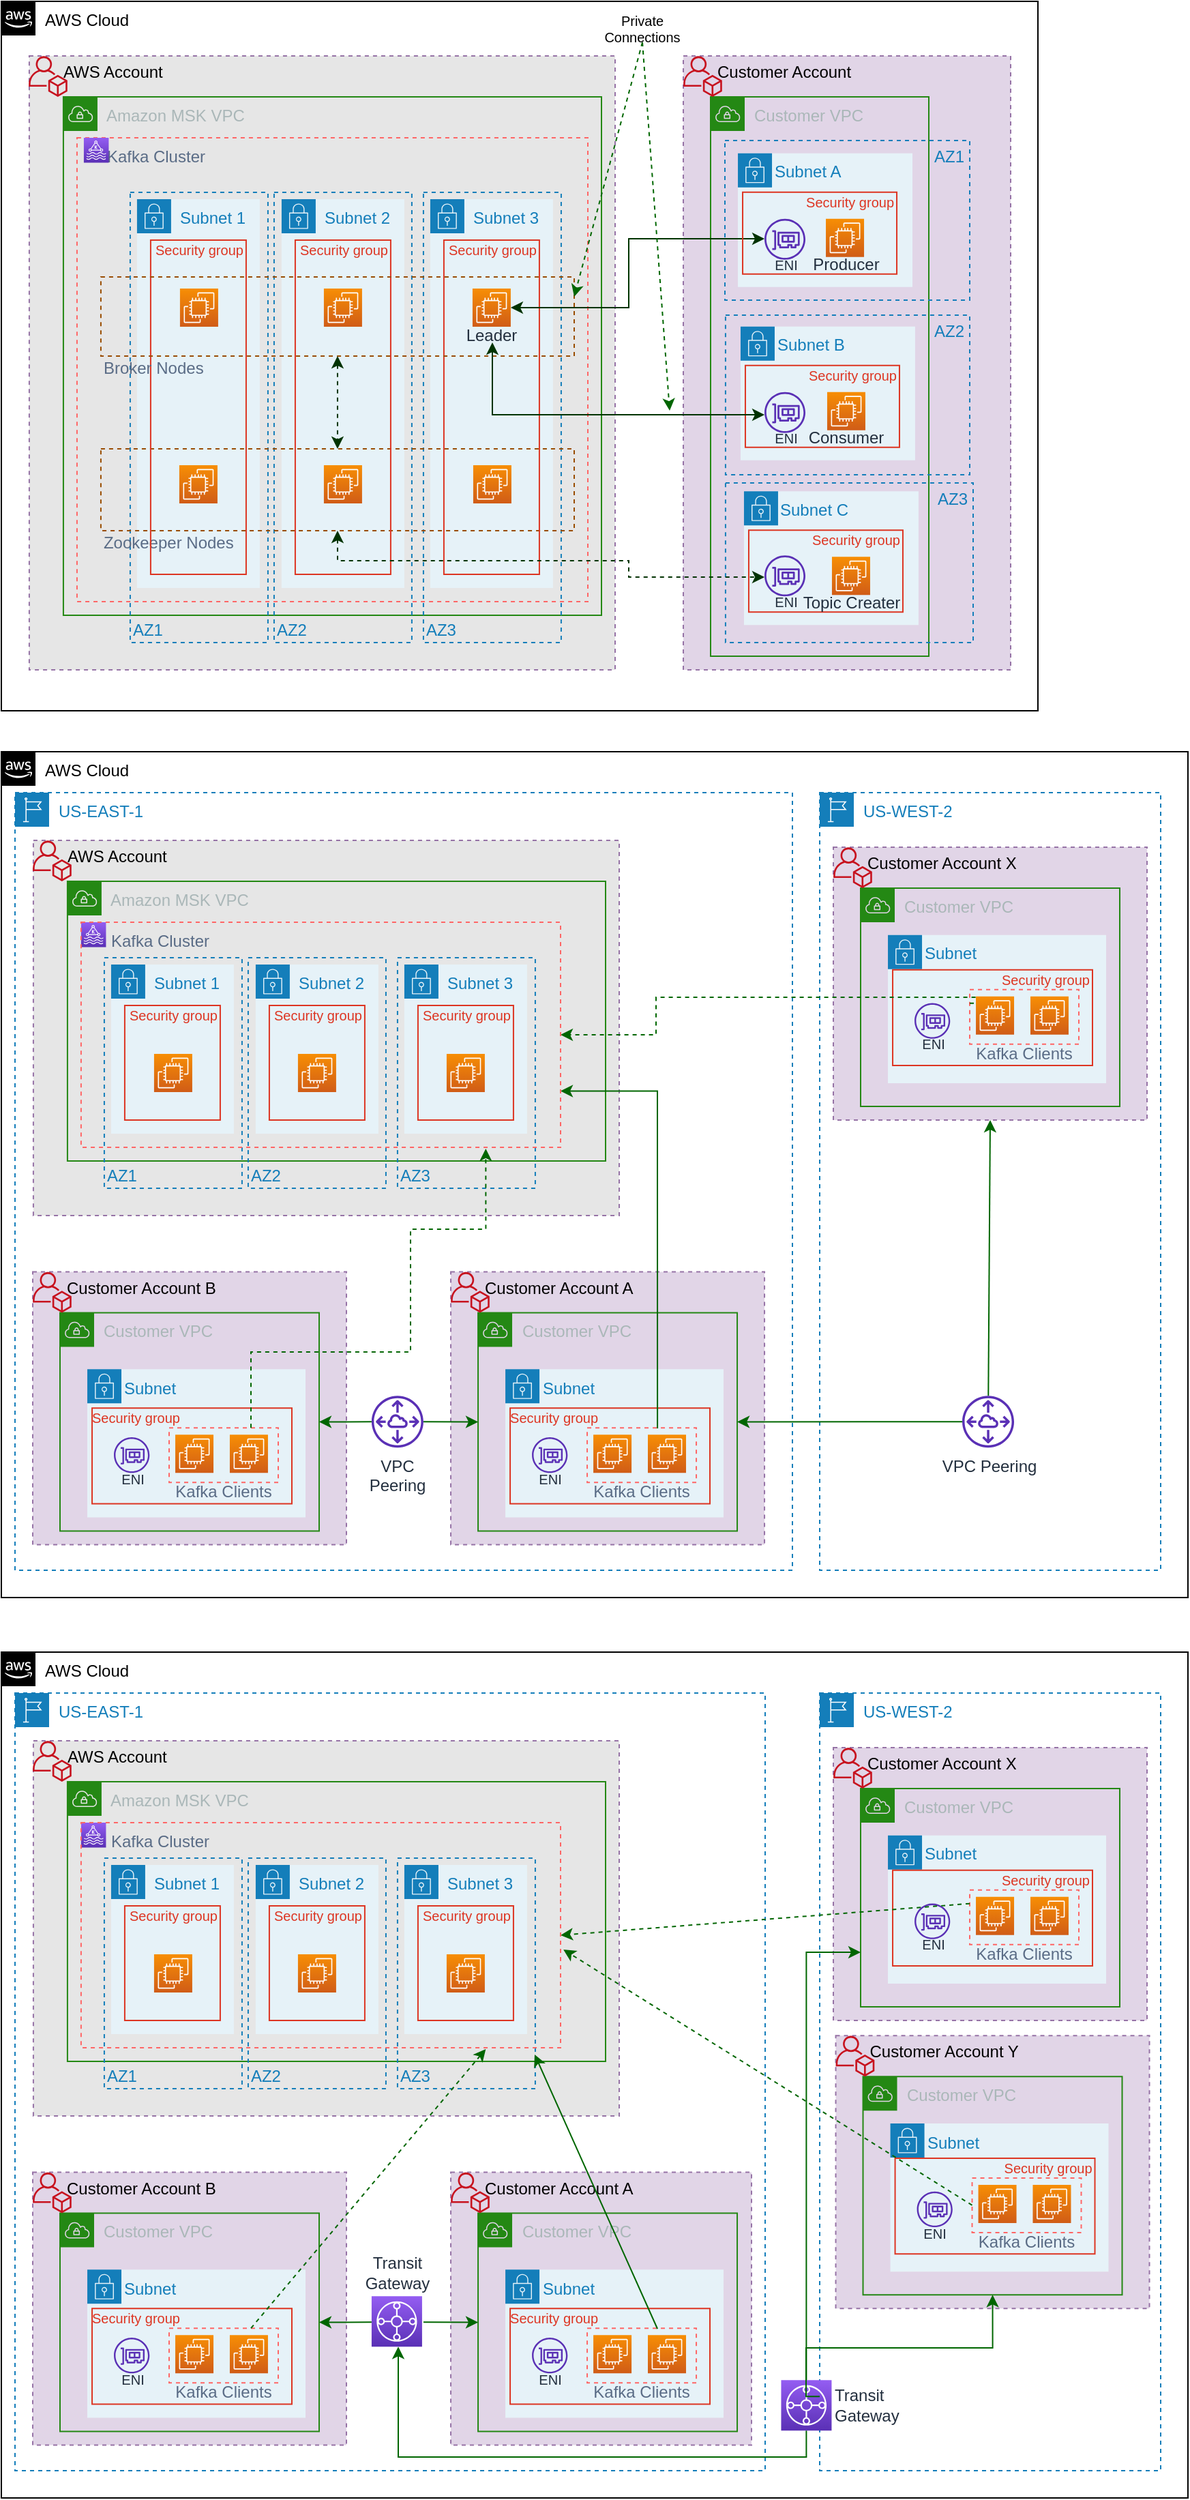 <mxfile version="13.7.9" type="github">
  <diagram id="V1Vt3t-gvWR1uWZImgzx" name="Page-1">
    <mxGraphModel dx="1387" dy="724" grid="1" gridSize="10" guides="1" tooltips="1" connect="1" arrows="1" fold="1" page="1" pageScale="1" pageWidth="850" pageHeight="1100" math="0" shadow="0">
      <root>
        <mxCell id="0" />
        <mxCell id="1" parent="0" />
        <mxCell id="nCu4ia7cNSywYEdHrDN9-47" value="AWS Cloud" style="points=[[0,0],[0.25,0],[0.5,0],[0.75,0],[1,0],[1,0.25],[1,0.5],[1,0.75],[1,1],[0.75,1],[0.5,1],[0.25,1],[0,1],[0,0.75],[0,0.5],[0,0.25]];outlineConnect=0;html=1;whiteSpace=wrap;fontSize=12;fontStyle=0;shape=mxgraph.aws4.group;grIcon=mxgraph.aws4.group_aws_cloud_alt;verticalAlign=top;align=left;spacingLeft=30;dashed=0;" vertex="1" parent="1">
          <mxGeometry x="10" y="560" width="870" height="620" as="geometry" />
        </mxCell>
        <mxCell id="nCu4ia7cNSywYEdHrDN9-111" value="US-WEST-2" style="points=[[0,0],[0.25,0],[0.5,0],[0.75,0],[1,0],[1,0.25],[1,0.5],[1,0.75],[1,1],[0.75,1],[0.5,1],[0.25,1],[0,1],[0,0.75],[0,0.5],[0,0.25]];outlineConnect=0;gradientColor=none;html=1;whiteSpace=wrap;fontSize=12;fontStyle=0;shape=mxgraph.aws4.group;grIcon=mxgraph.aws4.group_region;strokeColor=#147EBA;fillColor=none;verticalAlign=top;align=left;spacingLeft=30;fontColor=#147EBA;dashed=1;" vertex="1" parent="1">
          <mxGeometry x="610" y="590" width="250" height="570" as="geometry" />
        </mxCell>
        <mxCell id="nCu4ia7cNSywYEdHrDN9-101" value="US-EAST-1" style="points=[[0,0],[0.25,0],[0.5,0],[0.75,0],[1,0],[1,0.25],[1,0.5],[1,0.75],[1,1],[0.75,1],[0.5,1],[0.25,1],[0,1],[0,0.75],[0,0.5],[0,0.25]];outlineConnect=0;gradientColor=none;html=1;whiteSpace=wrap;fontSize=12;fontStyle=0;shape=mxgraph.aws4.group;grIcon=mxgraph.aws4.group_region;strokeColor=#147EBA;fillColor=none;verticalAlign=top;align=left;spacingLeft=30;fontColor=#147EBA;dashed=1;" vertex="1" parent="1">
          <mxGeometry x="20" y="590" width="570" height="570" as="geometry" />
        </mxCell>
        <mxCell id="1BtDdk1bDg7Nho7uQYB1-234" value="AWS Cloud" style="points=[[0,0],[0.25,0],[0.5,0],[0.75,0],[1,0],[1,0.25],[1,0.5],[1,0.75],[1,1],[0.75,1],[0.5,1],[0.25,1],[0,1],[0,0.75],[0,0.5],[0,0.25]];outlineConnect=0;html=1;whiteSpace=wrap;fontSize=12;fontStyle=0;shape=mxgraph.aws4.group;grIcon=mxgraph.aws4.group_aws_cloud_alt;verticalAlign=top;align=left;spacingLeft=30;dashed=0;" parent="1" vertex="1">
          <mxGeometry x="10" y="10" width="760" height="520" as="geometry" />
        </mxCell>
        <mxCell id="1BtDdk1bDg7Nho7uQYB1-235" value="AWS Account" style="strokeColor=#9673a6;dashed=1;verticalAlign=top;fontStyle=0;align=left;fillColor=#E6E6E6;spacingLeft=25;spacing=0;" parent="1" vertex="1">
          <mxGeometry x="30.46" y="50" width="429.54" height="450" as="geometry" />
        </mxCell>
        <mxCell id="1BtDdk1bDg7Nho7uQYB1-239" value="Amazon MSK VPC" style="points=[[0,0],[0.25,0],[0.5,0],[0.75,0],[1,0],[1,0.25],[1,0.5],[1,0.75],[1,1],[0.75,1],[0.5,1],[0.25,1],[0,1],[0,0.75],[0,0.5],[0,0.25]];outlineConnect=0;gradientColor=none;html=1;whiteSpace=wrap;fontSize=12;fontStyle=0;shape=mxgraph.aws4.group;grIcon=mxgraph.aws4.group_vpc;strokeColor=#248814;fillColor=none;verticalAlign=top;align=left;spacingLeft=30;fontColor=#AAB7B8;dashed=0;" parent="1" vertex="1">
          <mxGeometry x="55.46" y="80" width="394.54" height="380" as="geometry" />
        </mxCell>
        <mxCell id="nCu4ia7cNSywYEdHrDN9-13" value="Kafka Cluster" style="fillColor=none;verticalAlign=top;fontStyle=0;fontColor=#5A6C86;align=left;spacingLeft=20;strokeColor=#FF6666;dashed=1;" vertex="1" parent="1">
          <mxGeometry x="65.46" y="110" width="374.54" height="340" as="geometry" />
        </mxCell>
        <mxCell id="nCu4ia7cNSywYEdHrDN9-9" value="AZ3" style="fillColor=none;strokeColor=#147EBA;dashed=1;verticalAlign=bottom;fontStyle=0;fontColor=#147EBA;align=left;" vertex="1" parent="1">
          <mxGeometry x="319.46" y="150" width="101" height="330" as="geometry" />
        </mxCell>
        <mxCell id="nCu4ia7cNSywYEdHrDN9-5" value="AZ2" style="fillColor=none;strokeColor=#147EBA;dashed=1;verticalAlign=bottom;fontStyle=0;fontColor=#147EBA;align=left;" vertex="1" parent="1">
          <mxGeometry x="209.96" y="150" width="101" height="330" as="geometry" />
        </mxCell>
        <mxCell id="nCu4ia7cNSywYEdHrDN9-4" value="AZ1" style="fillColor=none;strokeColor=#147EBA;dashed=1;verticalAlign=bottom;fontStyle=0;fontColor=#147EBA;align=left;" vertex="1" parent="1">
          <mxGeometry x="104.46" y="150" width="101" height="330" as="geometry" />
        </mxCell>
        <mxCell id="nCu4ia7cNSywYEdHrDN9-10" value="Subnet 3" style="points=[[0,0],[0.25,0],[0.5,0],[0.75,0],[1,0],[1,0.25],[1,0.5],[1,0.75],[1,1],[0.75,1],[0.5,1],[0.25,1],[0,1],[0,0.75],[0,0.5],[0,0.25]];outlineConnect=0;gradientColor=none;html=1;whiteSpace=wrap;fontSize=12;fontStyle=0;shape=mxgraph.aws4.group;grIcon=mxgraph.aws4.group_security_group;grStroke=0;strokeColor=#147EBA;fillColor=#E6F2F8;verticalAlign=top;align=left;spacingLeft=30;fontColor=#147EBA;dashed=0;" vertex="1" parent="1">
          <mxGeometry x="324.46" y="155" width="90" height="285" as="geometry" />
        </mxCell>
        <mxCell id="nCu4ia7cNSywYEdHrDN9-6" value="Subnet 2" style="points=[[0,0],[0.25,0],[0.5,0],[0.75,0],[1,0],[1,0.25],[1,0.5],[1,0.75],[1,1],[0.75,1],[0.5,1],[0.25,1],[0,1],[0,0.75],[0,0.5],[0,0.25]];outlineConnect=0;gradientColor=none;html=1;whiteSpace=wrap;fontSize=12;fontStyle=0;shape=mxgraph.aws4.group;grIcon=mxgraph.aws4.group_security_group;grStroke=0;strokeColor=#147EBA;fillColor=#E6F2F8;verticalAlign=top;align=left;spacingLeft=30;fontColor=#147EBA;dashed=0;" vertex="1" parent="1">
          <mxGeometry x="215.46" y="155" width="90" height="285" as="geometry" />
        </mxCell>
        <mxCell id="1BtDdk1bDg7Nho7uQYB1-247" value="Subnet 1" style="points=[[0,0],[0.25,0],[0.5,0],[0.75,0],[1,0],[1,0.25],[1,0.5],[1,0.75],[1,1],[0.75,1],[0.5,1],[0.25,1],[0,1],[0,0.75],[0,0.5],[0,0.25]];outlineConnect=0;gradientColor=none;html=1;whiteSpace=wrap;fontSize=12;fontStyle=0;shape=mxgraph.aws4.group;grIcon=mxgraph.aws4.group_security_group;grStroke=0;strokeColor=#147EBA;fillColor=#E6F2F8;verticalAlign=top;align=left;spacingLeft=30;fontColor=#147EBA;dashed=0;" parent="1" vertex="1">
          <mxGeometry x="109.46" y="155" width="90" height="285" as="geometry" />
        </mxCell>
        <mxCell id="nCu4ia7cNSywYEdHrDN9-15" value="Zookeeper Nodes" style="fillColor=none;verticalAlign=bottom;fontStyle=0;fontColor=#5A6C86;align=left;spacingTop=0;spacingBottom=-18;dashed=1;strokeColor=#994C00;" vertex="1" parent="1">
          <mxGeometry x="82.96" y="338" width="347.04" height="60" as="geometry" />
        </mxCell>
        <mxCell id="nCu4ia7cNSywYEdHrDN9-11" value="Security group" style="fillColor=none;strokeColor=#DD3522;verticalAlign=top;fontStyle=0;fontColor=#DD3522;align=right;fontSize=10;spacing=0;spacingLeft=0;spacingRight=2;spacingTop=-3;" vertex="1" parent="1">
          <mxGeometry x="334.46" y="185" width="70" height="245" as="geometry" />
        </mxCell>
        <mxCell id="nCu4ia7cNSywYEdHrDN9-7" value="Security group" style="fillColor=none;strokeColor=#DD3522;verticalAlign=top;fontStyle=0;fontColor=#DD3522;align=right;fontSize=10;spacing=0;spacingLeft=0;spacingRight=2;spacingTop=-3;" vertex="1" parent="1">
          <mxGeometry x="225.46" y="185" width="70" height="245" as="geometry" />
        </mxCell>
        <mxCell id="1BtDdk1bDg7Nho7uQYB1-255" value="Security group" style="fillColor=none;strokeColor=#DD3522;verticalAlign=top;fontStyle=0;fontColor=#DD3522;align=right;fontSize=10;spacing=0;spacingLeft=0;spacingRight=2;spacingTop=-3;" parent="1" vertex="1">
          <mxGeometry x="119.46" y="185" width="70" height="245" as="geometry" />
        </mxCell>
        <mxCell id="nCu4ia7cNSywYEdHrDN9-14" value="Broker Nodes" style="fillColor=none;verticalAlign=bottom;fontStyle=0;fontColor=#5A6C86;align=left;spacingTop=0;spacingBottom=-18;dashed=1;strokeColor=#994C00;" vertex="1" parent="1">
          <mxGeometry x="82.96" y="212" width="347.04" height="58" as="geometry" />
        </mxCell>
        <mxCell id="1BtDdk1bDg7Nho7uQYB1-238" value="Customer Account" style="fillColor=#e1d5e7;strokeColor=#9673a6;dashed=1;verticalAlign=top;fontStyle=0;align=left;spacingLeft=25;spacing=0;" parent="1" vertex="1">
          <mxGeometry x="510.0" y="50" width="240" height="450" as="geometry" />
        </mxCell>
        <mxCell id="1BtDdk1bDg7Nho7uQYB1-243" value="Customer VPC" style="points=[[0,0],[0.25,0],[0.5,0],[0.75,0],[1,0],[1,0.25],[1,0.5],[1,0.75],[1,1],[0.75,1],[0.5,1],[0.25,1],[0,1],[0,0.75],[0,0.5],[0,0.25]];outlineConnect=0;gradientColor=none;html=1;whiteSpace=wrap;fontSize=12;fontStyle=0;shape=mxgraph.aws4.group;grIcon=mxgraph.aws4.group_vpc;strokeColor=#248814;fillColor=none;verticalAlign=top;align=left;spacingLeft=30;fontColor=#AAB7B8;dashed=0;" parent="1" vertex="1">
          <mxGeometry x="530" y="80" width="160" height="410" as="geometry" />
        </mxCell>
        <mxCell id="1BtDdk1bDg7Nho7uQYB1-244" value="AZ1" style="fillColor=none;strokeColor=#147EBA;dashed=1;verticalAlign=top;fontStyle=0;fontColor=#147EBA;align=right;horizontal=1;spacing=0;spacingRight=4;" parent="1" vertex="1">
          <mxGeometry x="540.5" y="112" width="179.5" height="117" as="geometry" />
        </mxCell>
        <mxCell id="1BtDdk1bDg7Nho7uQYB1-245" value="AZ2" style="fillColor=none;strokeColor=#147EBA;dashed=1;verticalAlign=top;fontStyle=0;fontColor=#147EBA;align=right;horizontal=1;spacing=0;spacingRight=4;" parent="1" vertex="1">
          <mxGeometry x="540.96" y="240" width="179.04" height="117" as="geometry" />
        </mxCell>
        <mxCell id="1BtDdk1bDg7Nho7uQYB1-246" value="AZ3" style="fillColor=none;strokeColor=#147EBA;dashed=1;verticalAlign=top;fontStyle=0;fontColor=#147EBA;align=right;horizontal=1;spacing=0;spacingRight=4;" parent="1" vertex="1">
          <mxGeometry x="540.96" y="363" width="181.54" height="117" as="geometry" />
        </mxCell>
        <mxCell id="1BtDdk1bDg7Nho7uQYB1-250" value="Subnet A" style="points=[[0,0],[0.25,0],[0.5,0],[0.75,0],[1,0],[1,0.25],[1,0.5],[1,0.75],[1,1],[0.75,1],[0.5,1],[0.25,1],[0,1],[0,0.75],[0,0.5],[0,0.25]];outlineConnect=0;gradientColor=none;html=1;whiteSpace=wrap;fontSize=12;fontStyle=0;shape=mxgraph.aws4.group;grIcon=mxgraph.aws4.group_security_group;grStroke=0;strokeColor=#147EBA;fillColor=#E6F2F8;verticalAlign=top;align=left;spacingLeft=25;fontColor=#147EBA;dashed=0;" parent="1" vertex="1">
          <mxGeometry x="550.02" y="121.38" width="128" height="98" as="geometry" />
        </mxCell>
        <mxCell id="1BtDdk1bDg7Nho7uQYB1-288" value="" style="outlineConnect=0;fontColor=#232F3E;gradientColor=#945DF2;gradientDirection=north;fillColor=#5A30B5;strokeColor=#ffffff;dashed=0;verticalLabelPosition=bottom;verticalAlign=top;align=left;html=1;fontSize=12;fontStyle=0;aspect=fixed;shape=mxgraph.aws4.resourceIcon;resIcon=mxgraph.aws4.managed_streaming_for_kafka;" parent="1" vertex="1">
          <mxGeometry x="70.459" y="110" width="18.261" height="18.261" as="geometry" />
        </mxCell>
        <mxCell id="1BtDdk1bDg7Nho7uQYB1-337" value="" style="outlineConnect=0;fontColor=#232F3E;gradientColor=none;fillColor=#C7131F;strokeColor=none;dashed=0;verticalLabelPosition=bottom;verticalAlign=top;align=center;html=1;fontSize=12;fontStyle=0;aspect=fixed;pointerEvents=1;shape=mxgraph.aws4.organizations_account;" parent="1" vertex="1">
          <mxGeometry x="30" y="50" width="28.46" height="30" as="geometry" />
        </mxCell>
        <mxCell id="1BtDdk1bDg7Nho7uQYB1-338" value="" style="outlineConnect=0;fontColor=#232F3E;gradientColor=none;fillColor=#C7131F;strokeColor=none;dashed=0;verticalLabelPosition=bottom;verticalAlign=top;align=center;html=1;fontSize=12;fontStyle=0;aspect=fixed;pointerEvents=1;shape=mxgraph.aws4.organizations_account;" parent="1" vertex="1">
          <mxGeometry x="510.0" y="50" width="28.46" height="30" as="geometry" />
        </mxCell>
        <mxCell id="nCu4ia7cNSywYEdHrDN9-1" value="" style="outlineConnect=0;fontColor=#232F3E;gradientColor=#F78E04;gradientDirection=north;fillColor=#D05C17;strokeColor=#ffffff;dashed=0;verticalLabelPosition=bottom;verticalAlign=top;align=center;html=1;fontSize=12;fontStyle=0;aspect=fixed;shape=mxgraph.aws4.resourceIcon;resIcon=mxgraph.aws4.ec2;" vertex="1" parent="1">
          <mxGeometry x="140.96" y="220.5" width="28" height="28" as="geometry" />
        </mxCell>
        <mxCell id="nCu4ia7cNSywYEdHrDN9-8" value="" style="outlineConnect=0;fontColor=#232F3E;gradientColor=#F78E04;gradientDirection=north;fillColor=#D05C17;strokeColor=#ffffff;dashed=0;verticalLabelPosition=bottom;verticalAlign=top;align=center;html=1;fontSize=12;fontStyle=0;aspect=fixed;shape=mxgraph.aws4.resourceIcon;resIcon=mxgraph.aws4.ec2;" vertex="1" parent="1">
          <mxGeometry x="246.46" y="220.5" width="28" height="28" as="geometry" />
        </mxCell>
        <mxCell id="nCu4ia7cNSywYEdHrDN9-42" value="" style="edgeStyle=orthogonalEdgeStyle;rounded=0;orthogonalLoop=1;jettySize=auto;html=1;startArrow=classic;startFill=1;strokeColor=#003300;strokeWidth=1;fontSize=10;" edge="1" parent="1" source="nCu4ia7cNSywYEdHrDN9-12" target="nCu4ia7cNSywYEdHrDN9-22">
          <mxGeometry relative="1" as="geometry">
            <Array as="points">
              <mxPoint x="470" y="235" />
              <mxPoint x="470" y="184" />
            </Array>
          </mxGeometry>
        </mxCell>
        <mxCell id="nCu4ia7cNSywYEdHrDN9-12" value="Leader" style="outlineConnect=0;fontColor=#232F3E;gradientColor=#F78E04;gradientDirection=north;fillColor=#D05C17;strokeColor=#ffffff;dashed=0;verticalLabelPosition=bottom;verticalAlign=top;align=center;html=1;fontSize=12;fontStyle=0;aspect=fixed;shape=mxgraph.aws4.resourceIcon;resIcon=mxgraph.aws4.ec2;spacing=0;spacingTop=-6;" vertex="1" parent="1">
          <mxGeometry x="355.46" y="220.5" width="28" height="28" as="geometry" />
        </mxCell>
        <mxCell id="nCu4ia7cNSywYEdHrDN9-16" value="" style="outlineConnect=0;fontColor=#232F3E;gradientColor=#F78E04;gradientDirection=north;fillColor=#D05C17;strokeColor=#ffffff;dashed=0;verticalLabelPosition=bottom;verticalAlign=top;align=center;html=1;fontSize=12;fontStyle=0;aspect=fixed;shape=mxgraph.aws4.resourceIcon;resIcon=mxgraph.aws4.ec2;" vertex="1" parent="1">
          <mxGeometry x="140.46" y="350" width="28" height="28" as="geometry" />
        </mxCell>
        <mxCell id="nCu4ia7cNSywYEdHrDN9-17" value="" style="outlineConnect=0;fontColor=#232F3E;gradientColor=#F78E04;gradientDirection=north;fillColor=#D05C17;strokeColor=#ffffff;dashed=0;verticalLabelPosition=bottom;verticalAlign=top;align=center;html=1;fontSize=12;fontStyle=0;aspect=fixed;shape=mxgraph.aws4.resourceIcon;resIcon=mxgraph.aws4.ec2;" vertex="1" parent="1">
          <mxGeometry x="246.46" y="350" width="28" height="28" as="geometry" />
        </mxCell>
        <mxCell id="nCu4ia7cNSywYEdHrDN9-18" value="" style="outlineConnect=0;fontColor=#232F3E;gradientColor=#F78E04;gradientDirection=north;fillColor=#D05C17;strokeColor=#ffffff;dashed=0;verticalLabelPosition=bottom;verticalAlign=top;align=center;html=1;fontSize=12;fontStyle=0;aspect=fixed;shape=mxgraph.aws4.resourceIcon;resIcon=mxgraph.aws4.ec2;" vertex="1" parent="1">
          <mxGeometry x="355.96" y="350" width="28" height="28" as="geometry" />
        </mxCell>
        <mxCell id="nCu4ia7cNSywYEdHrDN9-19" style="edgeStyle=orthogonalEdgeStyle;rounded=0;orthogonalLoop=1;jettySize=auto;html=1;exitX=0.5;exitY=1;exitDx=0;exitDy=0;" edge="1" parent="1">
          <mxGeometry relative="1" as="geometry">
            <mxPoint x="154.46" y="428" as="sourcePoint" />
            <mxPoint x="154.46" y="428" as="targetPoint" />
          </mxGeometry>
        </mxCell>
        <mxCell id="nCu4ia7cNSywYEdHrDN9-21" value="Security group" style="fillColor=none;strokeColor=#DD3522;verticalAlign=top;fontStyle=0;fontColor=#DD3522;align=right;fontSize=10;spacing=0;spacingLeft=0;spacingRight=2;spacingTop=-3;" vertex="1" parent="1">
          <mxGeometry x="553.52" y="149.88" width="113" height="60" as="geometry" />
        </mxCell>
        <mxCell id="nCu4ia7cNSywYEdHrDN9-22" value="ENI" style="outlineConnect=0;fontColor=#232F3E;gradientColor=none;fillColor=#5A30B5;strokeColor=none;dashed=0;verticalLabelPosition=bottom;verticalAlign=top;align=center;html=1;fontSize=10;fontStyle=0;aspect=fixed;pointerEvents=1;shape=mxgraph.aws4.elastic_network_interface;spacingTop=-8;" vertex="1" parent="1">
          <mxGeometry x="569.52" y="169.38" width="30" height="30" as="geometry" />
        </mxCell>
        <mxCell id="nCu4ia7cNSywYEdHrDN9-20" value="Producer" style="outlineConnect=0;fontColor=#232F3E;gradientColor=#F78E04;gradientDirection=north;fillColor=#D05C17;strokeColor=#ffffff;dashed=0;verticalLabelPosition=bottom;verticalAlign=top;align=center;html=1;fontSize=12;fontStyle=0;aspect=fixed;shape=mxgraph.aws4.resourceIcon;resIcon=mxgraph.aws4.ec2;spacing=0;spacingTop=-6;" vertex="1" parent="1">
          <mxGeometry x="614.52" y="169.38" width="28" height="28" as="geometry" />
        </mxCell>
        <mxCell id="nCu4ia7cNSywYEdHrDN9-23" value="Subnet B" style="points=[[0,0],[0.25,0],[0.5,0],[0.75,0],[1,0],[1,0.25],[1,0.5],[1,0.75],[1,1],[0.75,1],[0.5,1],[0.25,1],[0,1],[0,0.75],[0,0.5],[0,0.25]];outlineConnect=0;gradientColor=none;html=1;whiteSpace=wrap;fontSize=12;fontStyle=0;shape=mxgraph.aws4.group;grIcon=mxgraph.aws4.group_security_group;grStroke=0;strokeColor=#147EBA;fillColor=#E6F2F8;verticalAlign=top;align=left;spacingLeft=25;fontColor=#147EBA;dashed=0;" vertex="1" parent="1">
          <mxGeometry x="551.98" y="248.38" width="128" height="98" as="geometry" />
        </mxCell>
        <mxCell id="nCu4ia7cNSywYEdHrDN9-24" value="Security group" style="fillColor=none;strokeColor=#DD3522;verticalAlign=top;fontStyle=0;fontColor=#DD3522;align=right;fontSize=10;spacing=0;spacingLeft=0;spacingRight=2;spacingTop=-3;" vertex="1" parent="1">
          <mxGeometry x="555.48" y="276.88" width="113" height="60" as="geometry" />
        </mxCell>
        <mxCell id="nCu4ia7cNSywYEdHrDN9-26" value="Consumer" style="outlineConnect=0;fontColor=#232F3E;gradientColor=#F78E04;gradientDirection=north;fillColor=#D05C17;strokeColor=#ffffff;dashed=0;verticalLabelPosition=bottom;verticalAlign=top;align=center;html=1;fontSize=12;fontStyle=0;aspect=fixed;shape=mxgraph.aws4.resourceIcon;resIcon=mxgraph.aws4.ec2;spacing=0;spacingTop=-6;" vertex="1" parent="1">
          <mxGeometry x="615.48" y="296.38" width="28" height="28" as="geometry" />
        </mxCell>
        <mxCell id="nCu4ia7cNSywYEdHrDN9-27" value="Subnet C" style="points=[[0,0],[0.25,0],[0.5,0],[0.75,0],[1,0],[1,0.25],[1,0.5],[1,0.75],[1,1],[0.75,1],[0.5,1],[0.25,1],[0,1],[0,0.75],[0,0.5],[0,0.25]];outlineConnect=0;gradientColor=none;html=1;whiteSpace=wrap;fontSize=12;fontStyle=0;shape=mxgraph.aws4.group;grIcon=mxgraph.aws4.group_security_group;grStroke=0;strokeColor=#147EBA;fillColor=#E6F2F8;verticalAlign=top;align=left;spacingLeft=25;fontColor=#147EBA;dashed=0;" vertex="1" parent="1">
          <mxGeometry x="554.48" y="369.13" width="128" height="98" as="geometry" />
        </mxCell>
        <mxCell id="nCu4ia7cNSywYEdHrDN9-28" value="Security group" style="fillColor=none;strokeColor=#DD3522;verticalAlign=top;fontStyle=0;fontColor=#DD3522;align=right;fontSize=10;spacing=0;spacingLeft=0;spacingRight=2;spacingTop=-3;" vertex="1" parent="1">
          <mxGeometry x="557.98" y="397.63" width="113" height="60" as="geometry" />
        </mxCell>
        <mxCell id="nCu4ia7cNSywYEdHrDN9-30" value="Topic Creater" style="outlineConnect=0;fontColor=#232F3E;gradientColor=#F78E04;gradientDirection=north;fillColor=#D05C17;strokeColor=#ffffff;dashed=0;verticalLabelPosition=bottom;verticalAlign=top;align=center;html=1;fontSize=12;fontStyle=0;aspect=fixed;shape=mxgraph.aws4.resourceIcon;resIcon=mxgraph.aws4.ec2;spacing=0;spacingTop=-6;" vertex="1" parent="1">
          <mxGeometry x="618.98" y="417.13" width="28" height="28" as="geometry" />
        </mxCell>
        <mxCell id="nCu4ia7cNSywYEdHrDN9-35" value="" style="rounded=0;orthogonalLoop=1;jettySize=auto;html=1;startArrow=classic;startFill=1;dashed=1;strokeColor=#003300;" edge="1" parent="1" source="nCu4ia7cNSywYEdHrDN9-14" target="nCu4ia7cNSywYEdHrDN9-15">
          <mxGeometry relative="1" as="geometry">
            <mxPoint x="260.46" y="310" as="targetPoint" />
          </mxGeometry>
        </mxCell>
        <mxCell id="nCu4ia7cNSywYEdHrDN9-39" value="ENI" style="outlineConnect=0;fontColor=#232F3E;gradientColor=none;fillColor=#5A30B5;strokeColor=none;dashed=0;verticalLabelPosition=bottom;verticalAlign=top;align=center;html=1;fontSize=10;fontStyle=0;aspect=fixed;pointerEvents=1;shape=mxgraph.aws4.elastic_network_interface;spacingTop=-8;" vertex="1" parent="1">
          <mxGeometry x="569.52" y="296.38" width="30" height="30" as="geometry" />
        </mxCell>
        <mxCell id="nCu4ia7cNSywYEdHrDN9-40" value="ENI" style="outlineConnect=0;fontColor=#232F3E;gradientColor=none;fillColor=#5A30B5;strokeColor=none;dashed=0;verticalLabelPosition=bottom;verticalAlign=top;align=center;html=1;fontSize=10;fontStyle=0;aspect=fixed;pointerEvents=1;shape=mxgraph.aws4.elastic_network_interface;spacingTop=-8;" vertex="1" parent="1">
          <mxGeometry x="569.52" y="416.13" width="30" height="30" as="geometry" />
        </mxCell>
        <mxCell id="nCu4ia7cNSywYEdHrDN9-38" value="" style="edgeStyle=orthogonalEdgeStyle;rounded=0;orthogonalLoop=1;jettySize=auto;html=1;dashed=1;startArrow=classic;startFill=1;exitX=0.5;exitY=1;exitDx=0;exitDy=0;strokeWidth=1;strokeColor=#003300;" edge="1" parent="1" source="nCu4ia7cNSywYEdHrDN9-15" target="nCu4ia7cNSywYEdHrDN9-40">
          <mxGeometry relative="1" as="geometry">
            <mxPoint x="540" y="432" as="targetPoint" />
            <Array as="points">
              <mxPoint x="257" y="420" />
              <mxPoint x="470" y="420" />
              <mxPoint x="470" y="432" />
            </Array>
          </mxGeometry>
        </mxCell>
        <mxCell id="nCu4ia7cNSywYEdHrDN9-41" value="" style="edgeStyle=orthogonalEdgeStyle;rounded=0;orthogonalLoop=1;jettySize=auto;html=1;startArrow=classic;startFill=1;strokeColor=#003300;strokeWidth=1;fontSize=10;" edge="1" parent="1" target="nCu4ia7cNSywYEdHrDN9-39">
          <mxGeometry relative="1" as="geometry">
            <mxPoint x="370" y="260" as="sourcePoint" />
            <Array as="points">
              <mxPoint x="370" y="313" />
            </Array>
          </mxGeometry>
        </mxCell>
        <mxCell id="nCu4ia7cNSywYEdHrDN9-43" value="" style="endArrow=classic;html=1;strokeWidth=1;fontSize=10;entryX=1;entryY=0.25;entryDx=0;entryDy=0;dashed=1;strokeColor=#006600;exitX=0.5;exitY=1;exitDx=0;exitDy=0;" edge="1" parent="1" source="nCu4ia7cNSywYEdHrDN9-46" target="nCu4ia7cNSywYEdHrDN9-14">
          <mxGeometry width="50" height="50" relative="1" as="geometry">
            <mxPoint x="480" y="50" as="sourcePoint" />
            <mxPoint x="350" y="260" as="targetPoint" />
          </mxGeometry>
        </mxCell>
        <mxCell id="nCu4ia7cNSywYEdHrDN9-45" value="" style="endArrow=classic;html=1;strokeWidth=1;fontSize=10;exitX=0.5;exitY=1;exitDx=0;exitDy=0;dashed=1;strokeColor=#006600;" edge="1" parent="1" source="nCu4ia7cNSywYEdHrDN9-46">
          <mxGeometry width="50" height="50" relative="1" as="geometry">
            <mxPoint x="479.8" y="50.16" as="sourcePoint" />
            <mxPoint x="500" y="310" as="targetPoint" />
          </mxGeometry>
        </mxCell>
        <mxCell id="nCu4ia7cNSywYEdHrDN9-46" value="Private Connections" style="text;html=1;strokeColor=none;fillColor=none;align=center;verticalAlign=middle;whiteSpace=wrap;rounded=0;dashed=1;fontSize=10;" vertex="1" parent="1">
          <mxGeometry x="460" y="20" width="40" height="20" as="geometry" />
        </mxCell>
        <mxCell id="nCu4ia7cNSywYEdHrDN9-48" value="AWS Account" style="strokeColor=#9673a6;dashed=1;verticalAlign=top;fontStyle=0;align=left;fillColor=#E6E6E6;spacingLeft=25;spacing=0;" vertex="1" parent="1">
          <mxGeometry x="33.46" y="625" width="429.54" height="275" as="geometry" />
        </mxCell>
        <mxCell id="nCu4ia7cNSywYEdHrDN9-49" value="Amazon MSK VPC" style="points=[[0,0],[0.25,0],[0.5,0],[0.75,0],[1,0],[1,0.25],[1,0.5],[1,0.75],[1,1],[0.75,1],[0.5,1],[0.25,1],[0,1],[0,0.75],[0,0.5],[0,0.25]];outlineConnect=0;gradientColor=none;html=1;whiteSpace=wrap;fontSize=12;fontStyle=0;shape=mxgraph.aws4.group;grIcon=mxgraph.aws4.group_vpc;strokeColor=#248814;fillColor=none;verticalAlign=top;align=left;spacingLeft=30;fontColor=#AAB7B8;dashed=0;" vertex="1" parent="1">
          <mxGeometry x="58.46" y="655" width="394.54" height="205" as="geometry" />
        </mxCell>
        <mxCell id="nCu4ia7cNSywYEdHrDN9-51" value="AZ3" style="fillColor=none;strokeColor=#147EBA;dashed=1;verticalAlign=bottom;fontStyle=0;fontColor=#147EBA;align=left;" vertex="1" parent="1">
          <mxGeometry x="300.46" y="711" width="101" height="169" as="geometry" />
        </mxCell>
        <mxCell id="nCu4ia7cNSywYEdHrDN9-52" value="AZ2" style="fillColor=none;strokeColor=#147EBA;dashed=1;verticalAlign=bottom;fontStyle=0;fontColor=#147EBA;align=left;" vertex="1" parent="1">
          <mxGeometry x="190.96" y="711" width="101" height="169" as="geometry" />
        </mxCell>
        <mxCell id="nCu4ia7cNSywYEdHrDN9-53" value="AZ1" style="fillColor=none;strokeColor=#147EBA;dashed=1;verticalAlign=bottom;fontStyle=0;fontColor=#147EBA;align=left;" vertex="1" parent="1">
          <mxGeometry x="85.46" y="711" width="101" height="169" as="geometry" />
        </mxCell>
        <mxCell id="nCu4ia7cNSywYEdHrDN9-54" value="Subnet 3" style="points=[[0,0],[0.25,0],[0.5,0],[0.75,0],[1,0],[1,0.25],[1,0.5],[1,0.75],[1,1],[0.75,1],[0.5,1],[0.25,1],[0,1],[0,0.75],[0,0.5],[0,0.25]];outlineConnect=0;gradientColor=none;html=1;whiteSpace=wrap;fontSize=12;fontStyle=0;shape=mxgraph.aws4.group;grIcon=mxgraph.aws4.group_security_group;grStroke=0;strokeColor=#147EBA;fillColor=#E6F2F8;verticalAlign=top;align=left;spacingLeft=30;fontColor=#147EBA;dashed=0;" vertex="1" parent="1">
          <mxGeometry x="305.46" y="716" width="90" height="124" as="geometry" />
        </mxCell>
        <mxCell id="nCu4ia7cNSywYEdHrDN9-55" value="Subnet 2" style="points=[[0,0],[0.25,0],[0.5,0],[0.75,0],[1,0],[1,0.25],[1,0.5],[1,0.75],[1,1],[0.75,1],[0.5,1],[0.25,1],[0,1],[0,0.75],[0,0.5],[0,0.25]];outlineConnect=0;gradientColor=none;html=1;whiteSpace=wrap;fontSize=12;fontStyle=0;shape=mxgraph.aws4.group;grIcon=mxgraph.aws4.group_security_group;grStroke=0;strokeColor=#147EBA;fillColor=#E6F2F8;verticalAlign=top;align=left;spacingLeft=30;fontColor=#147EBA;dashed=0;" vertex="1" parent="1">
          <mxGeometry x="196.46" y="716" width="90" height="124" as="geometry" />
        </mxCell>
        <mxCell id="nCu4ia7cNSywYEdHrDN9-56" value="Subnet 1" style="points=[[0,0],[0.25,0],[0.5,0],[0.75,0],[1,0],[1,0.25],[1,0.5],[1,0.75],[1,1],[0.75,1],[0.5,1],[0.25,1],[0,1],[0,0.75],[0,0.5],[0,0.25]];outlineConnect=0;gradientColor=none;html=1;whiteSpace=wrap;fontSize=12;fontStyle=0;shape=mxgraph.aws4.group;grIcon=mxgraph.aws4.group_security_group;grStroke=0;strokeColor=#147EBA;fillColor=#E6F2F8;verticalAlign=top;align=left;spacingLeft=30;fontColor=#147EBA;dashed=0;" vertex="1" parent="1">
          <mxGeometry x="90.46" y="716" width="90" height="124" as="geometry" />
        </mxCell>
        <mxCell id="nCu4ia7cNSywYEdHrDN9-58" value="Security group" style="fillColor=none;strokeColor=#DD3522;verticalAlign=top;fontStyle=0;fontColor=#DD3522;align=right;fontSize=10;spacing=0;spacingLeft=0;spacingRight=2;spacingTop=-3;" vertex="1" parent="1">
          <mxGeometry x="315.46" y="746" width="70" height="84" as="geometry" />
        </mxCell>
        <mxCell id="nCu4ia7cNSywYEdHrDN9-59" value="Security group" style="fillColor=none;strokeColor=#DD3522;verticalAlign=top;fontStyle=0;fontColor=#DD3522;align=right;fontSize=10;spacing=0;spacingLeft=0;spacingRight=2;spacingTop=-3;" vertex="1" parent="1">
          <mxGeometry x="206.46" y="746" width="70" height="84" as="geometry" />
        </mxCell>
        <mxCell id="nCu4ia7cNSywYEdHrDN9-60" value="Security group" style="fillColor=none;strokeColor=#DD3522;verticalAlign=top;fontStyle=0;fontColor=#DD3522;align=right;fontSize=10;spacing=0;spacingLeft=0;spacingRight=2;spacingTop=-3;" vertex="1" parent="1">
          <mxGeometry x="100.46" y="746" width="70" height="84" as="geometry" />
        </mxCell>
        <mxCell id="nCu4ia7cNSywYEdHrDN9-62" value="Customer Account B" style="fillColor=#e1d5e7;strokeColor=#9673a6;dashed=1;verticalAlign=top;fontStyle=0;align=left;spacingLeft=25;spacing=0;" vertex="1" parent="1">
          <mxGeometry x="33" y="941.25" width="230" height="200" as="geometry" />
        </mxCell>
        <mxCell id="nCu4ia7cNSywYEdHrDN9-63" value="Customer VPC" style="points=[[0,0],[0.25,0],[0.5,0],[0.75,0],[1,0],[1,0.25],[1,0.5],[1,0.75],[1,1],[0.75,1],[0.5,1],[0.25,1],[0,1],[0,0.75],[0,0.5],[0,0.25]];outlineConnect=0;gradientColor=none;html=1;whiteSpace=wrap;fontSize=12;fontStyle=0;shape=mxgraph.aws4.group;grIcon=mxgraph.aws4.group_vpc;strokeColor=#248814;fillColor=none;verticalAlign=top;align=left;spacingLeft=30;fontColor=#AAB7B8;dashed=0;" vertex="1" parent="1">
          <mxGeometry x="53" y="971.25" width="190" height="160" as="geometry" />
        </mxCell>
        <mxCell id="nCu4ia7cNSywYEdHrDN9-67" value="Subnet&amp;nbsp;" style="points=[[0,0],[0.25,0],[0.5,0],[0.75,0],[1,0],[1,0.25],[1,0.5],[1,0.75],[1,1],[0.75,1],[0.5,1],[0.25,1],[0,1],[0,0.75],[0,0.5],[0,0.25]];outlineConnect=0;gradientColor=none;html=1;whiteSpace=wrap;fontSize=12;fontStyle=0;shape=mxgraph.aws4.group;grIcon=mxgraph.aws4.group_security_group;grStroke=0;strokeColor=#147EBA;fillColor=#E6F2F8;verticalAlign=top;align=left;spacingLeft=25;fontColor=#147EBA;dashed=0;" vertex="1" parent="1">
          <mxGeometry x="73.02" y="1012.63" width="159.98" height="108.62" as="geometry" />
        </mxCell>
        <mxCell id="nCu4ia7cNSywYEdHrDN9-68" value="" style="outlineConnect=0;fontColor=#232F3E;gradientColor=#945DF2;gradientDirection=north;fillColor=#5A30B5;strokeColor=#ffffff;dashed=0;verticalLabelPosition=bottom;verticalAlign=top;align=left;html=1;fontSize=12;fontStyle=0;aspect=fixed;shape=mxgraph.aws4.resourceIcon;resIcon=mxgraph.aws4.managed_streaming_for_kafka;" vertex="1" parent="1">
          <mxGeometry x="68.459" y="685" width="18.261" height="18.261" as="geometry" />
        </mxCell>
        <mxCell id="nCu4ia7cNSywYEdHrDN9-69" value="" style="outlineConnect=0;fontColor=#232F3E;gradientColor=none;fillColor=#C7131F;strokeColor=none;dashed=0;verticalLabelPosition=bottom;verticalAlign=top;align=center;html=1;fontSize=12;fontStyle=0;aspect=fixed;pointerEvents=1;shape=mxgraph.aws4.organizations_account;" vertex="1" parent="1">
          <mxGeometry x="33" y="625" width="28.46" height="30" as="geometry" />
        </mxCell>
        <mxCell id="nCu4ia7cNSywYEdHrDN9-70" value="" style="outlineConnect=0;fontColor=#232F3E;gradientColor=none;fillColor=#C7131F;strokeColor=none;dashed=0;verticalLabelPosition=bottom;verticalAlign=top;align=center;html=1;fontSize=12;fontStyle=0;aspect=fixed;pointerEvents=1;shape=mxgraph.aws4.organizations_account;" vertex="1" parent="1">
          <mxGeometry x="33" y="941.25" width="28.46" height="30" as="geometry" />
        </mxCell>
        <mxCell id="nCu4ia7cNSywYEdHrDN9-71" value="" style="outlineConnect=0;fontColor=#232F3E;gradientColor=#F78E04;gradientDirection=north;fillColor=#D05C17;strokeColor=#ffffff;dashed=0;verticalLabelPosition=bottom;verticalAlign=top;align=center;html=1;fontSize=12;fontStyle=0;aspect=fixed;shape=mxgraph.aws4.resourceIcon;resIcon=mxgraph.aws4.ec2;" vertex="1" parent="1">
          <mxGeometry x="121.96" y="781.5" width="28" height="28" as="geometry" />
        </mxCell>
        <mxCell id="nCu4ia7cNSywYEdHrDN9-72" value="" style="outlineConnect=0;fontColor=#232F3E;gradientColor=#F78E04;gradientDirection=north;fillColor=#D05C17;strokeColor=#ffffff;dashed=0;verticalLabelPosition=bottom;verticalAlign=top;align=center;html=1;fontSize=12;fontStyle=0;aspect=fixed;shape=mxgraph.aws4.resourceIcon;resIcon=mxgraph.aws4.ec2;" vertex="1" parent="1">
          <mxGeometry x="227.46" y="781.5" width="28" height="28" as="geometry" />
        </mxCell>
        <mxCell id="nCu4ia7cNSywYEdHrDN9-74" value="" style="outlineConnect=0;fontColor=#232F3E;gradientColor=#F78E04;gradientDirection=north;fillColor=#D05C17;strokeColor=#ffffff;dashed=0;verticalLabelPosition=bottom;verticalAlign=top;align=center;html=1;fontSize=12;fontStyle=0;aspect=fixed;shape=mxgraph.aws4.resourceIcon;resIcon=mxgraph.aws4.ec2;spacing=0;spacingTop=-6;" vertex="1" parent="1">
          <mxGeometry x="336.46" y="781.5" width="28" height="28" as="geometry" />
        </mxCell>
        <mxCell id="nCu4ia7cNSywYEdHrDN9-79" value="Security group" style="fillColor=none;strokeColor=#DD3522;verticalAlign=top;fontStyle=0;fontColor=#DD3522;align=left;fontSize=10;spacing=0;spacingLeft=0;spacingRight=2;spacingTop=-3;" vertex="1" parent="1">
          <mxGeometry x="76.52" y="1041.13" width="146.48" height="70.12" as="geometry" />
        </mxCell>
        <mxCell id="nCu4ia7cNSywYEdHrDN9-97" value="ENI" style="outlineConnect=0;fontColor=#232F3E;gradientColor=none;fillColor=#5A30B5;strokeColor=none;dashed=0;verticalLabelPosition=bottom;verticalAlign=top;align=center;html=1;fontSize=10;fontStyle=0;aspect=fixed;pointerEvents=1;shape=mxgraph.aws4.elastic_network_interface;spacingTop=-8;" vertex="1" parent="1">
          <mxGeometry x="92.52" y="1062.5" width="26.13" height="26.13" as="geometry" />
        </mxCell>
        <mxCell id="nCu4ia7cNSywYEdHrDN9-98" value="Kafka Clients" style="fillColor=none;verticalAlign=bottom;fontStyle=0;fontColor=#5A6C86;align=center;spacingLeft=0;strokeColor=#FF6666;dashed=1;spacingTop=0;spacingBottom=-16;" vertex="1" parent="1">
          <mxGeometry x="133" y="1055.57" width="80" height="40" as="geometry" />
        </mxCell>
        <mxCell id="nCu4ia7cNSywYEdHrDN9-81" value="" style="outlineConnect=0;fontColor=#232F3E;gradientColor=#F78E04;gradientDirection=north;fillColor=#D05C17;strokeColor=#ffffff;dashed=0;verticalLabelPosition=bottom;verticalAlign=top;align=center;html=1;fontSize=12;fontStyle=0;aspect=fixed;shape=mxgraph.aws4.resourceIcon;resIcon=mxgraph.aws4.ec2;spacing=0;spacingTop=-6;" vertex="1" parent="1">
          <mxGeometry x="137.52" y="1060.63" width="28" height="28" as="geometry" />
        </mxCell>
        <mxCell id="nCu4ia7cNSywYEdHrDN9-129" value="" style="edgeStyle=orthogonalEdgeStyle;rounded=0;orthogonalLoop=1;jettySize=auto;html=1;startArrow=none;startFill=0;endArrow=classic;endFill=1;strokeColor=#006600;strokeWidth=1;fontSize=10;exitX=0.75;exitY=0;exitDx=0;exitDy=0;entryX=0.844;entryY=1.006;entryDx=0;entryDy=0;entryPerimeter=0;dashed=1;" edge="1" parent="1" source="nCu4ia7cNSywYEdHrDN9-98" target="nCu4ia7cNSywYEdHrDN9-50">
          <mxGeometry relative="1" as="geometry">
            <mxPoint x="191.48" y="996.63" as="targetPoint" />
            <Array as="points">
              <mxPoint x="193" y="1000" />
              <mxPoint x="310" y="1000" />
              <mxPoint x="310" y="910" />
              <mxPoint x="365" y="910" />
            </Array>
          </mxGeometry>
        </mxCell>
        <mxCell id="nCu4ia7cNSywYEdHrDN9-99" value="" style="outlineConnect=0;fontColor=#232F3E;gradientColor=#F78E04;gradientDirection=north;fillColor=#D05C17;strokeColor=#ffffff;dashed=0;verticalLabelPosition=bottom;verticalAlign=top;align=center;html=1;fontSize=12;fontStyle=0;aspect=fixed;shape=mxgraph.aws4.resourceIcon;resIcon=mxgraph.aws4.ec2;spacing=0;spacingTop=-6;" vertex="1" parent="1">
          <mxGeometry x="177.48" y="1060.63" width="28" height="28" as="geometry" />
        </mxCell>
        <mxCell id="nCu4ia7cNSywYEdHrDN9-102" value="Customer Account A" style="fillColor=#e1d5e7;strokeColor=#9673a6;dashed=1;verticalAlign=top;fontStyle=0;align=left;spacingLeft=25;spacing=0;" vertex="1" parent="1">
          <mxGeometry x="339.52" y="941.25" width="230" height="200" as="geometry" />
        </mxCell>
        <mxCell id="nCu4ia7cNSywYEdHrDN9-103" value="Customer VPC" style="points=[[0,0],[0.25,0],[0.5,0],[0.75,0],[1,0],[1,0.25],[1,0.5],[1,0.75],[1,1],[0.75,1],[0.5,1],[0.25,1],[0,1],[0,0.75],[0,0.5],[0,0.25]];outlineConnect=0;gradientColor=none;html=1;whiteSpace=wrap;fontSize=12;fontStyle=0;shape=mxgraph.aws4.group;grIcon=mxgraph.aws4.group_vpc;strokeColor=#248814;fillColor=none;verticalAlign=top;align=left;spacingLeft=30;fontColor=#AAB7B8;dashed=0;" vertex="1" parent="1">
          <mxGeometry x="359.52" y="971.25" width="190" height="160" as="geometry" />
        </mxCell>
        <mxCell id="nCu4ia7cNSywYEdHrDN9-104" value="Subnet&amp;nbsp;" style="points=[[0,0],[0.25,0],[0.5,0],[0.75,0],[1,0],[1,0.25],[1,0.5],[1,0.75],[1,1],[0.75,1],[0.5,1],[0.25,1],[0,1],[0,0.75],[0,0.5],[0,0.25]];outlineConnect=0;gradientColor=none;html=1;whiteSpace=wrap;fontSize=12;fontStyle=0;shape=mxgraph.aws4.group;grIcon=mxgraph.aws4.group_security_group;grStroke=0;strokeColor=#147EBA;fillColor=#E6F2F8;verticalAlign=top;align=left;spacingLeft=25;fontColor=#147EBA;dashed=0;" vertex="1" parent="1">
          <mxGeometry x="379.54" y="1012.63" width="159.98" height="108.62" as="geometry" />
        </mxCell>
        <mxCell id="nCu4ia7cNSywYEdHrDN9-105" value="" style="outlineConnect=0;fontColor=#232F3E;gradientColor=none;fillColor=#C7131F;strokeColor=none;dashed=0;verticalLabelPosition=bottom;verticalAlign=top;align=center;html=1;fontSize=12;fontStyle=0;aspect=fixed;pointerEvents=1;shape=mxgraph.aws4.organizations_account;" vertex="1" parent="1">
          <mxGeometry x="339.52" y="941.25" width="28.46" height="30" as="geometry" />
        </mxCell>
        <mxCell id="nCu4ia7cNSywYEdHrDN9-106" value="Security group" style="fillColor=none;strokeColor=#DD3522;verticalAlign=top;fontStyle=0;fontColor=#DD3522;align=left;fontSize=10;spacing=0;spacingLeft=0;spacingRight=2;spacingTop=-3;" vertex="1" parent="1">
          <mxGeometry x="383.04" y="1041.13" width="146.48" height="70.12" as="geometry" />
        </mxCell>
        <mxCell id="nCu4ia7cNSywYEdHrDN9-107" value="ENI" style="outlineConnect=0;fontColor=#232F3E;gradientColor=none;fillColor=#5A30B5;strokeColor=none;dashed=0;verticalLabelPosition=bottom;verticalAlign=top;align=center;html=1;fontSize=10;fontStyle=0;aspect=fixed;pointerEvents=1;shape=mxgraph.aws4.elastic_network_interface;spacingTop=-8;" vertex="1" parent="1">
          <mxGeometry x="399.04" y="1062.5" width="26.13" height="26.13" as="geometry" />
        </mxCell>
        <mxCell id="nCu4ia7cNSywYEdHrDN9-108" value="Kafka Clients" style="fillColor=none;verticalAlign=bottom;fontStyle=0;fontColor=#5A6C86;align=center;spacingLeft=0;strokeColor=#FF6666;dashed=1;spacingTop=0;spacingBottom=-16;" vertex="1" parent="1">
          <mxGeometry x="439.52" y="1055.57" width="80" height="40" as="geometry" />
        </mxCell>
        <mxCell id="nCu4ia7cNSywYEdHrDN9-131" value="" style="edgeStyle=orthogonalEdgeStyle;rounded=0;orthogonalLoop=1;jettySize=auto;html=1;startArrow=none;startFill=0;endArrow=classic;endFill=1;strokeColor=#006600;strokeWidth=1;fontSize=10;entryX=1;entryY=0.75;entryDx=0;entryDy=0;exitX=0.644;exitY=0.011;exitDx=0;exitDy=0;exitPerimeter=0;" edge="1" parent="1" source="nCu4ia7cNSywYEdHrDN9-108" target="nCu4ia7cNSywYEdHrDN9-50">
          <mxGeometry relative="1" as="geometry">
            <mxPoint x="458.04" y="980.63" as="targetPoint" />
            <Array as="points">
              <mxPoint x="491" y="809" />
            </Array>
          </mxGeometry>
        </mxCell>
        <mxCell id="nCu4ia7cNSywYEdHrDN9-109" value="" style="outlineConnect=0;fontColor=#232F3E;gradientColor=#F78E04;gradientDirection=north;fillColor=#D05C17;strokeColor=#ffffff;dashed=0;verticalLabelPosition=bottom;verticalAlign=top;align=center;html=1;fontSize=12;fontStyle=0;aspect=fixed;shape=mxgraph.aws4.resourceIcon;resIcon=mxgraph.aws4.ec2;spacing=0;spacingTop=-6;" vertex="1" parent="1">
          <mxGeometry x="444.04" y="1060.63" width="28" height="28" as="geometry" />
        </mxCell>
        <mxCell id="nCu4ia7cNSywYEdHrDN9-110" value="" style="outlineConnect=0;fontColor=#232F3E;gradientColor=#F78E04;gradientDirection=north;fillColor=#D05C17;strokeColor=#ffffff;dashed=0;verticalLabelPosition=bottom;verticalAlign=top;align=center;html=1;fontSize=12;fontStyle=0;aspect=fixed;shape=mxgraph.aws4.resourceIcon;resIcon=mxgraph.aws4.ec2;spacing=0;spacingTop=-6;" vertex="1" parent="1">
          <mxGeometry x="484.0" y="1060.63" width="28" height="28" as="geometry" />
        </mxCell>
        <mxCell id="nCu4ia7cNSywYEdHrDN9-112" value="Customer Account X" style="fillColor=#e1d5e7;strokeColor=#9673a6;dashed=1;verticalAlign=top;fontStyle=0;align=left;spacingLeft=25;spacing=0;" vertex="1" parent="1">
          <mxGeometry x="620" y="630" width="230" height="200" as="geometry" />
        </mxCell>
        <mxCell id="nCu4ia7cNSywYEdHrDN9-113" value="Customer VPC" style="points=[[0,0],[0.25,0],[0.5,0],[0.75,0],[1,0],[1,0.25],[1,0.5],[1,0.75],[1,1],[0.75,1],[0.5,1],[0.25,1],[0,1],[0,0.75],[0,0.5],[0,0.25]];outlineConnect=0;gradientColor=none;html=1;whiteSpace=wrap;fontSize=12;fontStyle=0;shape=mxgraph.aws4.group;grIcon=mxgraph.aws4.group_vpc;strokeColor=#248814;fillColor=none;verticalAlign=top;align=left;spacingLeft=30;fontColor=#AAB7B8;dashed=0;" vertex="1" parent="1">
          <mxGeometry x="640" y="660" width="190" height="160" as="geometry" />
        </mxCell>
        <mxCell id="nCu4ia7cNSywYEdHrDN9-114" value="Subnet&amp;nbsp;" style="points=[[0,0],[0.25,0],[0.5,0],[0.75,0],[1,0],[1,0.25],[1,0.5],[1,0.75],[1,1],[0.75,1],[0.5,1],[0.25,1],[0,1],[0,0.75],[0,0.5],[0,0.25]];outlineConnect=0;gradientColor=none;html=1;whiteSpace=wrap;fontSize=12;fontStyle=0;shape=mxgraph.aws4.group;grIcon=mxgraph.aws4.group_security_group;grStroke=0;strokeColor=#147EBA;fillColor=#E6F2F8;verticalAlign=top;align=left;spacingLeft=25;fontColor=#147EBA;dashed=0;" vertex="1" parent="1">
          <mxGeometry x="660.02" y="694.38" width="159.98" height="108.62" as="geometry" />
        </mxCell>
        <mxCell id="nCu4ia7cNSywYEdHrDN9-115" value="" style="outlineConnect=0;fontColor=#232F3E;gradientColor=none;fillColor=#C7131F;strokeColor=none;dashed=0;verticalLabelPosition=bottom;verticalAlign=top;align=center;html=1;fontSize=12;fontStyle=0;aspect=fixed;pointerEvents=1;shape=mxgraph.aws4.organizations_account;" vertex="1" parent="1">
          <mxGeometry x="620" y="630" width="28.46" height="30" as="geometry" />
        </mxCell>
        <mxCell id="nCu4ia7cNSywYEdHrDN9-116" value="Security group" style="fillColor=none;strokeColor=#DD3522;verticalAlign=top;fontStyle=0;fontColor=#DD3522;align=right;fontSize=10;spacing=0;spacingLeft=0;spacingRight=2;spacingTop=-3;" vertex="1" parent="1">
          <mxGeometry x="663.52" y="719.88" width="146.48" height="70.12" as="geometry" />
        </mxCell>
        <mxCell id="nCu4ia7cNSywYEdHrDN9-117" value="ENI" style="outlineConnect=0;fontColor=#232F3E;gradientColor=none;fillColor=#5A30B5;strokeColor=none;dashed=0;verticalLabelPosition=bottom;verticalAlign=top;align=center;html=1;fontSize=10;fontStyle=0;aspect=fixed;pointerEvents=1;shape=mxgraph.aws4.elastic_network_interface;spacingTop=-8;" vertex="1" parent="1">
          <mxGeometry x="679.52" y="744.25" width="26.13" height="26.13" as="geometry" />
        </mxCell>
        <mxCell id="nCu4ia7cNSywYEdHrDN9-118" value="Kafka Clients" style="fillColor=none;verticalAlign=bottom;fontStyle=0;fontColor=#5A6C86;align=center;spacingLeft=0;strokeColor=#FF6666;dashed=1;spacingTop=0;spacingBottom=-16;" vertex="1" parent="1">
          <mxGeometry x="720" y="734.32" width="80" height="40" as="geometry" />
        </mxCell>
        <mxCell id="nCu4ia7cNSywYEdHrDN9-133" value="" style="edgeStyle=orthogonalEdgeStyle;rounded=0;orthogonalLoop=1;jettySize=auto;html=1;startArrow=none;startFill=0;endArrow=classic;endFill=1;strokeColor=#006600;strokeWidth=1;fontSize=10;entryX=1;entryY=0.5;entryDx=0;entryDy=0;exitX=0;exitY=0.25;exitDx=0;exitDy=0;dashed=1;" edge="1" parent="1" source="nCu4ia7cNSywYEdHrDN9-118" target="nCu4ia7cNSywYEdHrDN9-50">
          <mxGeometry relative="1" as="geometry">
            <mxPoint x="765.5" y="857.38" as="targetPoint" />
            <Array as="points">
              <mxPoint x="747" y="740" />
              <mxPoint x="490" y="740" />
              <mxPoint x="490" y="768" />
            </Array>
          </mxGeometry>
        </mxCell>
        <mxCell id="nCu4ia7cNSywYEdHrDN9-119" value="" style="outlineConnect=0;fontColor=#232F3E;gradientColor=#F78E04;gradientDirection=north;fillColor=#D05C17;strokeColor=#ffffff;dashed=0;verticalLabelPosition=bottom;verticalAlign=top;align=center;html=1;fontSize=12;fontStyle=0;aspect=fixed;shape=mxgraph.aws4.resourceIcon;resIcon=mxgraph.aws4.ec2;spacing=0;spacingTop=-6;" vertex="1" parent="1">
          <mxGeometry x="724.52" y="739.38" width="28" height="28" as="geometry" />
        </mxCell>
        <mxCell id="nCu4ia7cNSywYEdHrDN9-120" value="" style="outlineConnect=0;fontColor=#232F3E;gradientColor=#F78E04;gradientDirection=north;fillColor=#D05C17;strokeColor=#ffffff;dashed=0;verticalLabelPosition=bottom;verticalAlign=top;align=center;html=1;fontSize=12;fontStyle=0;aspect=fixed;shape=mxgraph.aws4.resourceIcon;resIcon=mxgraph.aws4.ec2;spacing=0;spacingTop=-6;" vertex="1" parent="1">
          <mxGeometry x="764.48" y="739.38" width="28" height="28" as="geometry" />
        </mxCell>
        <mxCell id="nCu4ia7cNSywYEdHrDN9-121" style="edgeStyle=none;rounded=0;orthogonalLoop=1;jettySize=auto;html=1;exitX=0.5;exitY=1;exitDx=0;exitDy=0;dashed=1;startArrow=classic;startFill=1;strokeColor=#006600;strokeWidth=1;fontSize=10;" edge="1" parent="1" source="nCu4ia7cNSywYEdHrDN9-60" target="nCu4ia7cNSywYEdHrDN9-60">
          <mxGeometry relative="1" as="geometry" />
        </mxCell>
        <mxCell id="nCu4ia7cNSywYEdHrDN9-124" value="" style="edgeStyle=none;rounded=0;orthogonalLoop=1;jettySize=auto;html=1;startArrow=none;startFill=0;strokeColor=#006600;strokeWidth=1;fontSize=10;entryX=0;entryY=0.5;entryDx=0;entryDy=0;" edge="1" parent="1" source="nCu4ia7cNSywYEdHrDN9-122" target="nCu4ia7cNSywYEdHrDN9-103">
          <mxGeometry relative="1" as="geometry" />
        </mxCell>
        <mxCell id="nCu4ia7cNSywYEdHrDN9-125" value="" style="edgeStyle=none;rounded=0;orthogonalLoop=1;jettySize=auto;html=1;startArrow=none;startFill=0;strokeColor=#006600;strokeWidth=1;fontSize=10;entryX=1;entryY=0.5;entryDx=0;entryDy=0;" edge="1" parent="1" source="nCu4ia7cNSywYEdHrDN9-122" target="nCu4ia7cNSywYEdHrDN9-63">
          <mxGeometry relative="1" as="geometry" />
        </mxCell>
        <mxCell id="nCu4ia7cNSywYEdHrDN9-122" value="&lt;span style=&quot;font-weight: normal&quot;&gt;VPC&lt;br&gt;Peering&lt;/span&gt;" style="outlineConnect=0;fontColor=#232F3E;gradientColor=none;fillColor=#5A30B5;strokeColor=none;dashed=0;verticalLabelPosition=bottom;verticalAlign=top;align=center;html=1;fontSize=12;fontStyle=1;aspect=fixed;pointerEvents=1;shape=mxgraph.aws4.peering;" vertex="1" parent="1">
          <mxGeometry x="281.46" y="1032.13" width="38" height="38" as="geometry" />
        </mxCell>
        <mxCell id="nCu4ia7cNSywYEdHrDN9-126" value="" style="edgeStyle=none;rounded=0;orthogonalLoop=1;jettySize=auto;html=1;startArrow=none;startFill=0;endArrow=classic;endFill=1;strokeColor=#006600;strokeWidth=1;fontSize=10;entryX=0.5;entryY=1;entryDx=0;entryDy=0;" edge="1" parent="1" source="nCu4ia7cNSywYEdHrDN9-123" target="nCu4ia7cNSywYEdHrDN9-112">
          <mxGeometry relative="1" as="geometry" />
        </mxCell>
        <mxCell id="nCu4ia7cNSywYEdHrDN9-127" value="" style="edgeStyle=none;rounded=0;orthogonalLoop=1;jettySize=auto;html=1;startArrow=none;startFill=0;endArrow=classic;endFill=1;strokeColor=#006600;strokeWidth=1;fontSize=10;entryX=1;entryY=0.5;entryDx=0;entryDy=0;" edge="1" parent="1" source="nCu4ia7cNSywYEdHrDN9-123" target="nCu4ia7cNSywYEdHrDN9-103">
          <mxGeometry relative="1" as="geometry" />
        </mxCell>
        <mxCell id="nCu4ia7cNSywYEdHrDN9-123" value="VPC Peering" style="outlineConnect=0;fontColor=#232F3E;gradientColor=none;fillColor=#5A30B5;strokeColor=none;dashed=0;verticalLabelPosition=bottom;verticalAlign=top;align=center;html=1;fontSize=12;fontStyle=0;aspect=fixed;pointerEvents=1;shape=mxgraph.aws4.peering;" vertex="1" parent="1">
          <mxGeometry x="714.52" y="1032.13" width="38" height="38" as="geometry" />
        </mxCell>
        <mxCell id="nCu4ia7cNSywYEdHrDN9-50" value="Kafka Cluster" style="fillColor=none;verticalAlign=top;fontStyle=0;fontColor=#5A6C86;align=left;spacingLeft=20;strokeColor=#FF6666;dashed=1;" vertex="1" parent="1">
          <mxGeometry x="68.46" y="685" width="351.54" height="165" as="geometry" />
        </mxCell>
        <mxCell id="nCu4ia7cNSywYEdHrDN9-134" value="AWS Cloud" style="points=[[0,0],[0.25,0],[0.5,0],[0.75,0],[1,0],[1,0.25],[1,0.5],[1,0.75],[1,1],[0.75,1],[0.5,1],[0.25,1],[0,1],[0,0.75],[0,0.5],[0,0.25]];outlineConnect=0;html=1;whiteSpace=wrap;fontSize=12;fontStyle=0;shape=mxgraph.aws4.group;grIcon=mxgraph.aws4.group_aws_cloud_alt;verticalAlign=top;align=left;spacingLeft=30;dashed=0;" vertex="1" parent="1">
          <mxGeometry x="10" y="1220" width="870" height="620" as="geometry" />
        </mxCell>
        <mxCell id="nCu4ia7cNSywYEdHrDN9-135" value="US-WEST-2" style="points=[[0,0],[0.25,0],[0.5,0],[0.75,0],[1,0],[1,0.25],[1,0.5],[1,0.75],[1,1],[0.75,1],[0.5,1],[0.25,1],[0,1],[0,0.75],[0,0.5],[0,0.25]];outlineConnect=0;gradientColor=none;html=1;whiteSpace=wrap;fontSize=12;fontStyle=0;shape=mxgraph.aws4.group;grIcon=mxgraph.aws4.group_region;strokeColor=#147EBA;fillColor=none;verticalAlign=top;align=left;spacingLeft=30;fontColor=#147EBA;dashed=1;" vertex="1" parent="1">
          <mxGeometry x="610" y="1250" width="250" height="570" as="geometry" />
        </mxCell>
        <mxCell id="nCu4ia7cNSywYEdHrDN9-136" value="US-EAST-1" style="points=[[0,0],[0.25,0],[0.5,0],[0.75,0],[1,0],[1,0.25],[1,0.5],[1,0.75],[1,1],[0.75,1],[0.5,1],[0.25,1],[0,1],[0,0.75],[0,0.5],[0,0.25]];outlineConnect=0;gradientColor=none;html=1;whiteSpace=wrap;fontSize=12;fontStyle=0;shape=mxgraph.aws4.group;grIcon=mxgraph.aws4.group_region;strokeColor=#147EBA;fillColor=none;verticalAlign=top;align=left;spacingLeft=30;fontColor=#147EBA;dashed=1;" vertex="1" parent="1">
          <mxGeometry x="20" y="1250" width="550" height="570" as="geometry" />
        </mxCell>
        <mxCell id="nCu4ia7cNSywYEdHrDN9-137" value="AWS Account" style="strokeColor=#9673a6;dashed=1;verticalAlign=top;fontStyle=0;align=left;fillColor=#E6E6E6;spacingLeft=25;spacing=0;" vertex="1" parent="1">
          <mxGeometry x="33.46" y="1285" width="429.54" height="275" as="geometry" />
        </mxCell>
        <mxCell id="nCu4ia7cNSywYEdHrDN9-138" value="Amazon MSK VPC" style="points=[[0,0],[0.25,0],[0.5,0],[0.75,0],[1,0],[1,0.25],[1,0.5],[1,0.75],[1,1],[0.75,1],[0.5,1],[0.25,1],[0,1],[0,0.75],[0,0.5],[0,0.25]];outlineConnect=0;gradientColor=none;html=1;whiteSpace=wrap;fontSize=12;fontStyle=0;shape=mxgraph.aws4.group;grIcon=mxgraph.aws4.group_vpc;strokeColor=#248814;fillColor=none;verticalAlign=top;align=left;spacingLeft=30;fontColor=#AAB7B8;dashed=0;" vertex="1" parent="1">
          <mxGeometry x="58.46" y="1315" width="394.54" height="205" as="geometry" />
        </mxCell>
        <mxCell id="nCu4ia7cNSywYEdHrDN9-139" value="AZ3" style="fillColor=none;strokeColor=#147EBA;dashed=1;verticalAlign=bottom;fontStyle=0;fontColor=#147EBA;align=left;" vertex="1" parent="1">
          <mxGeometry x="300.46" y="1371" width="101" height="169" as="geometry" />
        </mxCell>
        <mxCell id="nCu4ia7cNSywYEdHrDN9-140" value="AZ2" style="fillColor=none;strokeColor=#147EBA;dashed=1;verticalAlign=bottom;fontStyle=0;fontColor=#147EBA;align=left;" vertex="1" parent="1">
          <mxGeometry x="190.96" y="1371" width="101" height="169" as="geometry" />
        </mxCell>
        <mxCell id="nCu4ia7cNSywYEdHrDN9-141" value="AZ1" style="fillColor=none;strokeColor=#147EBA;dashed=1;verticalAlign=bottom;fontStyle=0;fontColor=#147EBA;align=left;" vertex="1" parent="1">
          <mxGeometry x="85.46" y="1371" width="101" height="169" as="geometry" />
        </mxCell>
        <mxCell id="nCu4ia7cNSywYEdHrDN9-142" value="Subnet 3" style="points=[[0,0],[0.25,0],[0.5,0],[0.75,0],[1,0],[1,0.25],[1,0.5],[1,0.75],[1,1],[0.75,1],[0.5,1],[0.25,1],[0,1],[0,0.75],[0,0.5],[0,0.25]];outlineConnect=0;gradientColor=none;html=1;whiteSpace=wrap;fontSize=12;fontStyle=0;shape=mxgraph.aws4.group;grIcon=mxgraph.aws4.group_security_group;grStroke=0;strokeColor=#147EBA;fillColor=#E6F2F8;verticalAlign=top;align=left;spacingLeft=30;fontColor=#147EBA;dashed=0;" vertex="1" parent="1">
          <mxGeometry x="305.46" y="1376" width="90" height="124" as="geometry" />
        </mxCell>
        <mxCell id="nCu4ia7cNSywYEdHrDN9-143" value="Subnet 2" style="points=[[0,0],[0.25,0],[0.5,0],[0.75,0],[1,0],[1,0.25],[1,0.5],[1,0.75],[1,1],[0.75,1],[0.5,1],[0.25,1],[0,1],[0,0.75],[0,0.5],[0,0.25]];outlineConnect=0;gradientColor=none;html=1;whiteSpace=wrap;fontSize=12;fontStyle=0;shape=mxgraph.aws4.group;grIcon=mxgraph.aws4.group_security_group;grStroke=0;strokeColor=#147EBA;fillColor=#E6F2F8;verticalAlign=top;align=left;spacingLeft=30;fontColor=#147EBA;dashed=0;" vertex="1" parent="1">
          <mxGeometry x="196.46" y="1376" width="90" height="124" as="geometry" />
        </mxCell>
        <mxCell id="nCu4ia7cNSywYEdHrDN9-144" value="Subnet 1" style="points=[[0,0],[0.25,0],[0.5,0],[0.75,0],[1,0],[1,0.25],[1,0.5],[1,0.75],[1,1],[0.75,1],[0.5,1],[0.25,1],[0,1],[0,0.75],[0,0.5],[0,0.25]];outlineConnect=0;gradientColor=none;html=1;whiteSpace=wrap;fontSize=12;fontStyle=0;shape=mxgraph.aws4.group;grIcon=mxgraph.aws4.group_security_group;grStroke=0;strokeColor=#147EBA;fillColor=#E6F2F8;verticalAlign=top;align=left;spacingLeft=30;fontColor=#147EBA;dashed=0;" vertex="1" parent="1">
          <mxGeometry x="90.46" y="1376" width="90" height="124" as="geometry" />
        </mxCell>
        <mxCell id="nCu4ia7cNSywYEdHrDN9-145" value="Security group" style="fillColor=none;strokeColor=#DD3522;verticalAlign=top;fontStyle=0;fontColor=#DD3522;align=right;fontSize=10;spacing=0;spacingLeft=0;spacingRight=2;spacingTop=-3;" vertex="1" parent="1">
          <mxGeometry x="315.46" y="1406" width="70" height="84" as="geometry" />
        </mxCell>
        <mxCell id="nCu4ia7cNSywYEdHrDN9-146" value="Security group" style="fillColor=none;strokeColor=#DD3522;verticalAlign=top;fontStyle=0;fontColor=#DD3522;align=right;fontSize=10;spacing=0;spacingLeft=0;spacingRight=2;spacingTop=-3;" vertex="1" parent="1">
          <mxGeometry x="206.46" y="1406" width="70" height="84" as="geometry" />
        </mxCell>
        <mxCell id="nCu4ia7cNSywYEdHrDN9-147" value="Security group" style="fillColor=none;strokeColor=#DD3522;verticalAlign=top;fontStyle=0;fontColor=#DD3522;align=right;fontSize=10;spacing=0;spacingLeft=0;spacingRight=2;spacingTop=-3;" vertex="1" parent="1">
          <mxGeometry x="100.46" y="1406" width="70" height="84" as="geometry" />
        </mxCell>
        <mxCell id="nCu4ia7cNSywYEdHrDN9-148" value="Customer Account B" style="fillColor=#e1d5e7;strokeColor=#9673a6;dashed=1;verticalAlign=top;fontStyle=0;align=left;spacingLeft=25;spacing=0;" vertex="1" parent="1">
          <mxGeometry x="33" y="1601.25" width="230" height="200" as="geometry" />
        </mxCell>
        <mxCell id="nCu4ia7cNSywYEdHrDN9-149" value="Customer VPC" style="points=[[0,0],[0.25,0],[0.5,0],[0.75,0],[1,0],[1,0.25],[1,0.5],[1,0.75],[1,1],[0.75,1],[0.5,1],[0.25,1],[0,1],[0,0.75],[0,0.5],[0,0.25]];outlineConnect=0;gradientColor=none;html=1;whiteSpace=wrap;fontSize=12;fontStyle=0;shape=mxgraph.aws4.group;grIcon=mxgraph.aws4.group_vpc;strokeColor=#248814;fillColor=none;verticalAlign=top;align=left;spacingLeft=30;fontColor=#AAB7B8;dashed=0;" vertex="1" parent="1">
          <mxGeometry x="53" y="1631.25" width="190" height="160" as="geometry" />
        </mxCell>
        <mxCell id="nCu4ia7cNSywYEdHrDN9-150" value="Subnet&amp;nbsp;" style="points=[[0,0],[0.25,0],[0.5,0],[0.75,0],[1,0],[1,0.25],[1,0.5],[1,0.75],[1,1],[0.75,1],[0.5,1],[0.25,1],[0,1],[0,0.75],[0,0.5],[0,0.25]];outlineConnect=0;gradientColor=none;html=1;whiteSpace=wrap;fontSize=12;fontStyle=0;shape=mxgraph.aws4.group;grIcon=mxgraph.aws4.group_security_group;grStroke=0;strokeColor=#147EBA;fillColor=#E6F2F8;verticalAlign=top;align=left;spacingLeft=25;fontColor=#147EBA;dashed=0;" vertex="1" parent="1">
          <mxGeometry x="73.02" y="1672.63" width="159.98" height="108.62" as="geometry" />
        </mxCell>
        <mxCell id="nCu4ia7cNSywYEdHrDN9-151" value="" style="outlineConnect=0;fontColor=#232F3E;gradientColor=#945DF2;gradientDirection=north;fillColor=#5A30B5;strokeColor=#ffffff;dashed=0;verticalLabelPosition=bottom;verticalAlign=top;align=left;html=1;fontSize=12;fontStyle=0;aspect=fixed;shape=mxgraph.aws4.resourceIcon;resIcon=mxgraph.aws4.managed_streaming_for_kafka;" vertex="1" parent="1">
          <mxGeometry x="68.459" y="1345" width="18.261" height="18.261" as="geometry" />
        </mxCell>
        <mxCell id="nCu4ia7cNSywYEdHrDN9-152" value="" style="outlineConnect=0;fontColor=#232F3E;gradientColor=none;fillColor=#C7131F;strokeColor=none;dashed=0;verticalLabelPosition=bottom;verticalAlign=top;align=center;html=1;fontSize=12;fontStyle=0;aspect=fixed;pointerEvents=1;shape=mxgraph.aws4.organizations_account;" vertex="1" parent="1">
          <mxGeometry x="33" y="1285" width="28.46" height="30" as="geometry" />
        </mxCell>
        <mxCell id="nCu4ia7cNSywYEdHrDN9-153" value="" style="outlineConnect=0;fontColor=#232F3E;gradientColor=none;fillColor=#C7131F;strokeColor=none;dashed=0;verticalLabelPosition=bottom;verticalAlign=top;align=center;html=1;fontSize=12;fontStyle=0;aspect=fixed;pointerEvents=1;shape=mxgraph.aws4.organizations_account;" vertex="1" parent="1">
          <mxGeometry x="33" y="1601.25" width="28.46" height="30" as="geometry" />
        </mxCell>
        <mxCell id="nCu4ia7cNSywYEdHrDN9-154" value="" style="outlineConnect=0;fontColor=#232F3E;gradientColor=#F78E04;gradientDirection=north;fillColor=#D05C17;strokeColor=#ffffff;dashed=0;verticalLabelPosition=bottom;verticalAlign=top;align=center;html=1;fontSize=12;fontStyle=0;aspect=fixed;shape=mxgraph.aws4.resourceIcon;resIcon=mxgraph.aws4.ec2;" vertex="1" parent="1">
          <mxGeometry x="121.96" y="1441.5" width="28" height="28" as="geometry" />
        </mxCell>
        <mxCell id="nCu4ia7cNSywYEdHrDN9-155" value="" style="outlineConnect=0;fontColor=#232F3E;gradientColor=#F78E04;gradientDirection=north;fillColor=#D05C17;strokeColor=#ffffff;dashed=0;verticalLabelPosition=bottom;verticalAlign=top;align=center;html=1;fontSize=12;fontStyle=0;aspect=fixed;shape=mxgraph.aws4.resourceIcon;resIcon=mxgraph.aws4.ec2;" vertex="1" parent="1">
          <mxGeometry x="227.46" y="1441.5" width="28" height="28" as="geometry" />
        </mxCell>
        <mxCell id="nCu4ia7cNSywYEdHrDN9-156" value="" style="outlineConnect=0;fontColor=#232F3E;gradientColor=#F78E04;gradientDirection=north;fillColor=#D05C17;strokeColor=#ffffff;dashed=0;verticalLabelPosition=bottom;verticalAlign=top;align=center;html=1;fontSize=12;fontStyle=0;aspect=fixed;shape=mxgraph.aws4.resourceIcon;resIcon=mxgraph.aws4.ec2;spacing=0;spacingTop=-6;" vertex="1" parent="1">
          <mxGeometry x="336.46" y="1441.5" width="28" height="28" as="geometry" />
        </mxCell>
        <mxCell id="nCu4ia7cNSywYEdHrDN9-157" value="Security group" style="fillColor=none;strokeColor=#DD3522;verticalAlign=top;fontStyle=0;fontColor=#DD3522;align=left;fontSize=10;spacing=0;spacingLeft=0;spacingRight=2;spacingTop=-3;" vertex="1" parent="1">
          <mxGeometry x="76.52" y="1701.13" width="146.48" height="70.12" as="geometry" />
        </mxCell>
        <mxCell id="nCu4ia7cNSywYEdHrDN9-158" value="ENI" style="outlineConnect=0;fontColor=#232F3E;gradientColor=none;fillColor=#5A30B5;strokeColor=none;dashed=0;verticalLabelPosition=bottom;verticalAlign=top;align=center;html=1;fontSize=10;fontStyle=0;aspect=fixed;pointerEvents=1;shape=mxgraph.aws4.elastic_network_interface;spacingTop=-8;" vertex="1" parent="1">
          <mxGeometry x="92.52" y="1722.5" width="26.13" height="26.13" as="geometry" />
        </mxCell>
        <mxCell id="nCu4ia7cNSywYEdHrDN9-159" value="Kafka Clients" style="fillColor=none;verticalAlign=bottom;fontStyle=0;fontColor=#5A6C86;align=center;spacingLeft=0;strokeColor=#FF6666;dashed=1;spacingTop=0;spacingBottom=-16;" vertex="1" parent="1">
          <mxGeometry x="133" y="1715.57" width="80" height="40" as="geometry" />
        </mxCell>
        <mxCell id="nCu4ia7cNSywYEdHrDN9-160" value="" style="outlineConnect=0;fontColor=#232F3E;gradientColor=#F78E04;gradientDirection=north;fillColor=#D05C17;strokeColor=#ffffff;dashed=0;verticalLabelPosition=bottom;verticalAlign=top;align=center;html=1;fontSize=12;fontStyle=0;aspect=fixed;shape=mxgraph.aws4.resourceIcon;resIcon=mxgraph.aws4.ec2;spacing=0;spacingTop=-6;" vertex="1" parent="1">
          <mxGeometry x="137.52" y="1720.63" width="28" height="28" as="geometry" />
        </mxCell>
        <mxCell id="nCu4ia7cNSywYEdHrDN9-161" value="" style="rounded=0;orthogonalLoop=1;jettySize=auto;html=1;startArrow=none;startFill=0;endArrow=classic;endFill=1;strokeColor=#006600;strokeWidth=1;fontSize=10;exitX=0.75;exitY=0;exitDx=0;exitDy=0;entryX=0.844;entryY=1.006;entryDx=0;entryDy=0;entryPerimeter=0;dashed=1;" edge="1" parent="1" source="nCu4ia7cNSywYEdHrDN9-159" target="nCu4ia7cNSywYEdHrDN9-190">
          <mxGeometry relative="1" as="geometry">
            <mxPoint x="191.48" y="1656.63" as="targetPoint" />
          </mxGeometry>
        </mxCell>
        <mxCell id="nCu4ia7cNSywYEdHrDN9-162" value="" style="outlineConnect=0;fontColor=#232F3E;gradientColor=#F78E04;gradientDirection=north;fillColor=#D05C17;strokeColor=#ffffff;dashed=0;verticalLabelPosition=bottom;verticalAlign=top;align=center;html=1;fontSize=12;fontStyle=0;aspect=fixed;shape=mxgraph.aws4.resourceIcon;resIcon=mxgraph.aws4.ec2;spacing=0;spacingTop=-6;" vertex="1" parent="1">
          <mxGeometry x="177.48" y="1720.63" width="28" height="28" as="geometry" />
        </mxCell>
        <mxCell id="nCu4ia7cNSywYEdHrDN9-163" value="Customer Account A" style="fillColor=#e1d5e7;strokeColor=#9673a6;dashed=1;verticalAlign=top;fontStyle=0;align=left;spacingLeft=25;spacing=0;" vertex="1" parent="1">
          <mxGeometry x="339.52" y="1601.25" width="220.48" height="200" as="geometry" />
        </mxCell>
        <mxCell id="nCu4ia7cNSywYEdHrDN9-164" value="Customer VPC" style="points=[[0,0],[0.25,0],[0.5,0],[0.75,0],[1,0],[1,0.25],[1,0.5],[1,0.75],[1,1],[0.75,1],[0.5,1],[0.25,1],[0,1],[0,0.75],[0,0.5],[0,0.25]];outlineConnect=0;gradientColor=none;html=1;whiteSpace=wrap;fontSize=12;fontStyle=0;shape=mxgraph.aws4.group;grIcon=mxgraph.aws4.group_vpc;strokeColor=#248814;fillColor=none;verticalAlign=top;align=left;spacingLeft=30;fontColor=#AAB7B8;dashed=0;" vertex="1" parent="1">
          <mxGeometry x="359.52" y="1631.25" width="190" height="160" as="geometry" />
        </mxCell>
        <mxCell id="nCu4ia7cNSywYEdHrDN9-165" value="Subnet&amp;nbsp;" style="points=[[0,0],[0.25,0],[0.5,0],[0.75,0],[1,0],[1,0.25],[1,0.5],[1,0.75],[1,1],[0.75,1],[0.5,1],[0.25,1],[0,1],[0,0.75],[0,0.5],[0,0.25]];outlineConnect=0;gradientColor=none;html=1;whiteSpace=wrap;fontSize=12;fontStyle=0;shape=mxgraph.aws4.group;grIcon=mxgraph.aws4.group_security_group;grStroke=0;strokeColor=#147EBA;fillColor=#E6F2F8;verticalAlign=top;align=left;spacingLeft=25;fontColor=#147EBA;dashed=0;" vertex="1" parent="1">
          <mxGeometry x="379.54" y="1672.63" width="159.98" height="108.62" as="geometry" />
        </mxCell>
        <mxCell id="nCu4ia7cNSywYEdHrDN9-166" value="" style="outlineConnect=0;fontColor=#232F3E;gradientColor=none;fillColor=#C7131F;strokeColor=none;dashed=0;verticalLabelPosition=bottom;verticalAlign=top;align=center;html=1;fontSize=12;fontStyle=0;aspect=fixed;pointerEvents=1;shape=mxgraph.aws4.organizations_account;" vertex="1" parent="1">
          <mxGeometry x="339.52" y="1601.25" width="28.46" height="30" as="geometry" />
        </mxCell>
        <mxCell id="nCu4ia7cNSywYEdHrDN9-167" value="Security group" style="fillColor=none;strokeColor=#DD3522;verticalAlign=top;fontStyle=0;fontColor=#DD3522;align=left;fontSize=10;spacing=0;spacingLeft=0;spacingRight=2;spacingTop=-3;" vertex="1" parent="1">
          <mxGeometry x="383.04" y="1701.13" width="146.48" height="70.12" as="geometry" />
        </mxCell>
        <mxCell id="nCu4ia7cNSywYEdHrDN9-168" value="ENI" style="outlineConnect=0;fontColor=#232F3E;gradientColor=none;fillColor=#5A30B5;strokeColor=none;dashed=0;verticalLabelPosition=bottom;verticalAlign=top;align=center;html=1;fontSize=10;fontStyle=0;aspect=fixed;pointerEvents=1;shape=mxgraph.aws4.elastic_network_interface;spacingTop=-8;" vertex="1" parent="1">
          <mxGeometry x="399.04" y="1722.5" width="26.13" height="26.13" as="geometry" />
        </mxCell>
        <mxCell id="nCu4ia7cNSywYEdHrDN9-169" value="Kafka Clients" style="fillColor=none;verticalAlign=bottom;fontStyle=0;fontColor=#5A6C86;align=center;spacingLeft=0;strokeColor=#FF6666;dashed=1;spacingTop=0;spacingBottom=-16;" vertex="1" parent="1">
          <mxGeometry x="439.52" y="1715.57" width="80" height="40" as="geometry" />
        </mxCell>
        <mxCell id="nCu4ia7cNSywYEdHrDN9-170" value="" style="rounded=0;orthogonalLoop=1;jettySize=auto;html=1;startArrow=none;startFill=0;endArrow=classic;endFill=1;strokeColor=#006600;strokeWidth=1;fontSize=10;entryX=0.946;entryY=1.03;entryDx=0;entryDy=0;exitX=0.644;exitY=0.011;exitDx=0;exitDy=0;exitPerimeter=0;entryPerimeter=0;" edge="1" parent="1" source="nCu4ia7cNSywYEdHrDN9-169" target="nCu4ia7cNSywYEdHrDN9-190">
          <mxGeometry relative="1" as="geometry">
            <mxPoint x="458.04" y="1640.63" as="targetPoint" />
          </mxGeometry>
        </mxCell>
        <mxCell id="nCu4ia7cNSywYEdHrDN9-171" value="" style="outlineConnect=0;fontColor=#232F3E;gradientColor=#F78E04;gradientDirection=north;fillColor=#D05C17;strokeColor=#ffffff;dashed=0;verticalLabelPosition=bottom;verticalAlign=top;align=center;html=1;fontSize=12;fontStyle=0;aspect=fixed;shape=mxgraph.aws4.resourceIcon;resIcon=mxgraph.aws4.ec2;spacing=0;spacingTop=-6;" vertex="1" parent="1">
          <mxGeometry x="444.04" y="1720.63" width="28" height="28" as="geometry" />
        </mxCell>
        <mxCell id="nCu4ia7cNSywYEdHrDN9-172" value="" style="outlineConnect=0;fontColor=#232F3E;gradientColor=#F78E04;gradientDirection=north;fillColor=#D05C17;strokeColor=#ffffff;dashed=0;verticalLabelPosition=bottom;verticalAlign=top;align=center;html=1;fontSize=12;fontStyle=0;aspect=fixed;shape=mxgraph.aws4.resourceIcon;resIcon=mxgraph.aws4.ec2;spacing=0;spacingTop=-6;" vertex="1" parent="1">
          <mxGeometry x="484.0" y="1720.63" width="28" height="28" as="geometry" />
        </mxCell>
        <mxCell id="nCu4ia7cNSywYEdHrDN9-173" value="Customer Account X" style="fillColor=#e1d5e7;strokeColor=#9673a6;dashed=1;verticalAlign=top;fontStyle=0;align=left;spacingLeft=25;spacing=0;" vertex="1" parent="1">
          <mxGeometry x="620" y="1290" width="230" height="200" as="geometry" />
        </mxCell>
        <mxCell id="nCu4ia7cNSywYEdHrDN9-174" value="Customer VPC" style="points=[[0,0],[0.25,0],[0.5,0],[0.75,0],[1,0],[1,0.25],[1,0.5],[1,0.75],[1,1],[0.75,1],[0.5,1],[0.25,1],[0,1],[0,0.75],[0,0.5],[0,0.25]];outlineConnect=0;gradientColor=none;html=1;whiteSpace=wrap;fontSize=12;fontStyle=0;shape=mxgraph.aws4.group;grIcon=mxgraph.aws4.group_vpc;strokeColor=#248814;fillColor=none;verticalAlign=top;align=left;spacingLeft=30;fontColor=#AAB7B8;dashed=0;" vertex="1" parent="1">
          <mxGeometry x="640" y="1320" width="190" height="160" as="geometry" />
        </mxCell>
        <mxCell id="nCu4ia7cNSywYEdHrDN9-175" value="Subnet&amp;nbsp;" style="points=[[0,0],[0.25,0],[0.5,0],[0.75,0],[1,0],[1,0.25],[1,0.5],[1,0.75],[1,1],[0.75,1],[0.5,1],[0.25,1],[0,1],[0,0.75],[0,0.5],[0,0.25]];outlineConnect=0;gradientColor=none;html=1;whiteSpace=wrap;fontSize=12;fontStyle=0;shape=mxgraph.aws4.group;grIcon=mxgraph.aws4.group_security_group;grStroke=0;strokeColor=#147EBA;fillColor=#E6F2F8;verticalAlign=top;align=left;spacingLeft=25;fontColor=#147EBA;dashed=0;" vertex="1" parent="1">
          <mxGeometry x="660.02" y="1354.38" width="159.98" height="108.62" as="geometry" />
        </mxCell>
        <mxCell id="nCu4ia7cNSywYEdHrDN9-176" value="" style="outlineConnect=0;fontColor=#232F3E;gradientColor=none;fillColor=#C7131F;strokeColor=none;dashed=0;verticalLabelPosition=bottom;verticalAlign=top;align=center;html=1;fontSize=12;fontStyle=0;aspect=fixed;pointerEvents=1;shape=mxgraph.aws4.organizations_account;" vertex="1" parent="1">
          <mxGeometry x="620" y="1290" width="28.46" height="30" as="geometry" />
        </mxCell>
        <mxCell id="nCu4ia7cNSywYEdHrDN9-177" value="Security group" style="fillColor=none;strokeColor=#DD3522;verticalAlign=top;fontStyle=0;fontColor=#DD3522;align=right;fontSize=10;spacing=0;spacingLeft=0;spacingRight=2;spacingTop=-3;" vertex="1" parent="1">
          <mxGeometry x="663.52" y="1379.88" width="146.48" height="70.12" as="geometry" />
        </mxCell>
        <mxCell id="nCu4ia7cNSywYEdHrDN9-178" value="ENI" style="outlineConnect=0;fontColor=#232F3E;gradientColor=none;fillColor=#5A30B5;strokeColor=none;dashed=0;verticalLabelPosition=bottom;verticalAlign=top;align=center;html=1;fontSize=10;fontStyle=0;aspect=fixed;pointerEvents=1;shape=mxgraph.aws4.elastic_network_interface;spacingTop=-8;" vertex="1" parent="1">
          <mxGeometry x="679.52" y="1404.25" width="26.13" height="26.13" as="geometry" />
        </mxCell>
        <mxCell id="nCu4ia7cNSywYEdHrDN9-179" value="Kafka Clients" style="fillColor=none;verticalAlign=bottom;fontStyle=0;fontColor=#5A6C86;align=center;spacingLeft=0;strokeColor=#FF6666;dashed=1;spacingTop=0;spacingBottom=-16;" vertex="1" parent="1">
          <mxGeometry x="720" y="1394.32" width="80" height="40" as="geometry" />
        </mxCell>
        <mxCell id="nCu4ia7cNSywYEdHrDN9-180" value="" style="rounded=0;orthogonalLoop=1;jettySize=auto;html=1;startArrow=none;startFill=0;endArrow=classic;endFill=1;strokeColor=#006600;strokeWidth=1;fontSize=10;entryX=1;entryY=0.5;entryDx=0;entryDy=0;exitX=0;exitY=0.25;exitDx=0;exitDy=0;dashed=1;" edge="1" parent="1" source="nCu4ia7cNSywYEdHrDN9-179" target="nCu4ia7cNSywYEdHrDN9-190">
          <mxGeometry relative="1" as="geometry">
            <mxPoint x="765.5" y="1517.38" as="targetPoint" />
          </mxGeometry>
        </mxCell>
        <mxCell id="nCu4ia7cNSywYEdHrDN9-181" value="" style="outlineConnect=0;fontColor=#232F3E;gradientColor=#F78E04;gradientDirection=north;fillColor=#D05C17;strokeColor=#ffffff;dashed=0;verticalLabelPosition=bottom;verticalAlign=top;align=center;html=1;fontSize=12;fontStyle=0;aspect=fixed;shape=mxgraph.aws4.resourceIcon;resIcon=mxgraph.aws4.ec2;spacing=0;spacingTop=-6;" vertex="1" parent="1">
          <mxGeometry x="724.52" y="1399.38" width="28" height="28" as="geometry" />
        </mxCell>
        <mxCell id="nCu4ia7cNSywYEdHrDN9-182" value="" style="outlineConnect=0;fontColor=#232F3E;gradientColor=#F78E04;gradientDirection=north;fillColor=#D05C17;strokeColor=#ffffff;dashed=0;verticalLabelPosition=bottom;verticalAlign=top;align=center;html=1;fontSize=12;fontStyle=0;aspect=fixed;shape=mxgraph.aws4.resourceIcon;resIcon=mxgraph.aws4.ec2;spacing=0;spacingTop=-6;" vertex="1" parent="1">
          <mxGeometry x="764.48" y="1399.38" width="28" height="28" as="geometry" />
        </mxCell>
        <mxCell id="nCu4ia7cNSywYEdHrDN9-183" style="edgeStyle=none;rounded=0;orthogonalLoop=1;jettySize=auto;html=1;exitX=0.5;exitY=1;exitDx=0;exitDy=0;dashed=1;startArrow=classic;startFill=1;strokeColor=#006600;strokeWidth=1;fontSize=10;" edge="1" parent="1" source="nCu4ia7cNSywYEdHrDN9-147" target="nCu4ia7cNSywYEdHrDN9-147">
          <mxGeometry relative="1" as="geometry" />
        </mxCell>
        <mxCell id="nCu4ia7cNSywYEdHrDN9-184" value="" style="edgeStyle=none;rounded=0;orthogonalLoop=1;jettySize=auto;html=1;startArrow=none;startFill=0;strokeColor=#006600;strokeWidth=1;fontSize=10;entryX=0;entryY=0.5;entryDx=0;entryDy=0;" edge="1" parent="1" target="nCu4ia7cNSywYEdHrDN9-164">
          <mxGeometry relative="1" as="geometry">
            <mxPoint x="319.46" y="1711.169" as="sourcePoint" />
          </mxGeometry>
        </mxCell>
        <mxCell id="nCu4ia7cNSywYEdHrDN9-185" value="" style="edgeStyle=none;rounded=0;orthogonalLoop=1;jettySize=auto;html=1;startArrow=none;startFill=0;strokeColor=#006600;strokeWidth=1;fontSize=10;entryX=1;entryY=0.5;entryDx=0;entryDy=0;" edge="1" parent="1" target="nCu4ia7cNSywYEdHrDN9-149">
          <mxGeometry relative="1" as="geometry">
            <mxPoint x="281.46" y="1711.17" as="sourcePoint" />
          </mxGeometry>
        </mxCell>
        <mxCell id="nCu4ia7cNSywYEdHrDN9-187" value="" style="edgeStyle=orthogonalEdgeStyle;rounded=0;orthogonalLoop=1;jettySize=auto;html=1;startArrow=none;startFill=0;endArrow=classic;endFill=1;strokeColor=#006600;strokeWidth=1;fontSize=10;entryX=0;entryY=0.75;entryDx=0;entryDy=0;" edge="1" parent="1" source="nCu4ia7cNSywYEdHrDN9-192" target="nCu4ia7cNSywYEdHrDN9-174">
          <mxGeometry relative="1" as="geometry">
            <mxPoint x="735" y="1680" as="sourcePoint" />
            <Array as="points">
              <mxPoint x="600" y="1440" />
            </Array>
          </mxGeometry>
        </mxCell>
        <mxCell id="nCu4ia7cNSywYEdHrDN9-188" value="" style="rounded=0;orthogonalLoop=1;jettySize=auto;html=1;startArrow=none;startFill=0;endArrow=classic;endFill=1;strokeColor=#006600;strokeWidth=1;fontSize=10;edgeStyle=orthogonalEdgeStyle;" edge="1" parent="1" source="nCu4ia7cNSywYEdHrDN9-192" target="nCu4ia7cNSywYEdHrDN9-191">
          <mxGeometry relative="1" as="geometry">
            <mxPoint x="680" y="1711" as="sourcePoint" />
            <Array as="points">
              <mxPoint x="601" y="1810" />
              <mxPoint x="301" y="1810" />
            </Array>
          </mxGeometry>
        </mxCell>
        <mxCell id="nCu4ia7cNSywYEdHrDN9-190" value="Kafka Cluster" style="fillColor=none;verticalAlign=top;fontStyle=0;fontColor=#5A6C86;align=left;spacingLeft=20;strokeColor=#FF6666;dashed=1;" vertex="1" parent="1">
          <mxGeometry x="68.46" y="1345" width="351.54" height="165" as="geometry" />
        </mxCell>
        <mxCell id="nCu4ia7cNSywYEdHrDN9-191" value="Transit&lt;br&gt;Gateway" style="outlineConnect=0;fontColor=#232F3E;gradientColor=#945DF2;gradientDirection=north;fillColor=#5A30B5;strokeColor=#ffffff;dashed=0;verticalLabelPosition=top;verticalAlign=bottom;align=center;html=1;fontSize=12;fontStyle=0;aspect=fixed;shape=mxgraph.aws4.resourceIcon;resIcon=mxgraph.aws4.transit_gateway;labelPosition=center;" vertex="1" parent="1">
          <mxGeometry x="281.46" y="1692.13" width="37" height="37" as="geometry" />
        </mxCell>
        <mxCell id="nCu4ia7cNSywYEdHrDN9-192" value="Transit &lt;br&gt;Gateway" style="outlineConnect=0;fontColor=#232F3E;gradientColor=#945DF2;gradientDirection=north;fillColor=#5A30B5;strokeColor=#ffffff;dashed=0;verticalLabelPosition=middle;verticalAlign=middle;align=left;html=1;fontSize=12;fontStyle=0;aspect=fixed;shape=mxgraph.aws4.resourceIcon;resIcon=mxgraph.aws4.transit_gateway;labelPosition=right;" vertex="1" parent="1">
          <mxGeometry x="581.73" y="1753.57" width="37" height="37" as="geometry" />
        </mxCell>
        <mxCell id="nCu4ia7cNSywYEdHrDN9-193" value="Customer Account Y" style="fillColor=#e1d5e7;strokeColor=#9673a6;dashed=1;verticalAlign=top;fontStyle=0;align=left;spacingLeft=25;spacing=0;" vertex="1" parent="1">
          <mxGeometry x="621.76" y="1501.13" width="230" height="200" as="geometry" />
        </mxCell>
        <mxCell id="nCu4ia7cNSywYEdHrDN9-194" value="Customer VPC" style="points=[[0,0],[0.25,0],[0.5,0],[0.75,0],[1,0],[1,0.25],[1,0.5],[1,0.75],[1,1],[0.75,1],[0.5,1],[0.25,1],[0,1],[0,0.75],[0,0.5],[0,0.25]];outlineConnect=0;gradientColor=none;html=1;whiteSpace=wrap;fontSize=12;fontStyle=0;shape=mxgraph.aws4.group;grIcon=mxgraph.aws4.group_vpc;strokeColor=#248814;fillColor=none;verticalAlign=top;align=left;spacingLeft=30;fontColor=#AAB7B8;dashed=0;" vertex="1" parent="1">
          <mxGeometry x="641.76" y="1531.13" width="190" height="160" as="geometry" />
        </mxCell>
        <mxCell id="nCu4ia7cNSywYEdHrDN9-195" value="Subnet&amp;nbsp;" style="points=[[0,0],[0.25,0],[0.5,0],[0.75,0],[1,0],[1,0.25],[1,0.5],[1,0.75],[1,1],[0.75,1],[0.5,1],[0.25,1],[0,1],[0,0.75],[0,0.5],[0,0.25]];outlineConnect=0;gradientColor=none;html=1;whiteSpace=wrap;fontSize=12;fontStyle=0;shape=mxgraph.aws4.group;grIcon=mxgraph.aws4.group_security_group;grStroke=0;strokeColor=#147EBA;fillColor=#E6F2F8;verticalAlign=top;align=left;spacingLeft=25;fontColor=#147EBA;dashed=0;" vertex="1" parent="1">
          <mxGeometry x="661.78" y="1565.51" width="159.98" height="108.62" as="geometry" />
        </mxCell>
        <mxCell id="nCu4ia7cNSywYEdHrDN9-196" value="" style="outlineConnect=0;fontColor=#232F3E;gradientColor=none;fillColor=#C7131F;strokeColor=none;dashed=0;verticalLabelPosition=bottom;verticalAlign=top;align=center;html=1;fontSize=12;fontStyle=0;aspect=fixed;pointerEvents=1;shape=mxgraph.aws4.organizations_account;" vertex="1" parent="1">
          <mxGeometry x="621.76" y="1501.13" width="28.46" height="30" as="geometry" />
        </mxCell>
        <mxCell id="nCu4ia7cNSywYEdHrDN9-197" value="Security group" style="fillColor=none;strokeColor=#DD3522;verticalAlign=top;fontStyle=0;fontColor=#DD3522;align=right;fontSize=10;spacing=0;spacingLeft=0;spacingRight=2;spacingTop=-3;" vertex="1" parent="1">
          <mxGeometry x="665.28" y="1591.01" width="146.48" height="70.12" as="geometry" />
        </mxCell>
        <mxCell id="nCu4ia7cNSywYEdHrDN9-198" value="ENI" style="outlineConnect=0;fontColor=#232F3E;gradientColor=none;fillColor=#5A30B5;strokeColor=none;dashed=0;verticalLabelPosition=bottom;verticalAlign=top;align=center;html=1;fontSize=10;fontStyle=0;aspect=fixed;pointerEvents=1;shape=mxgraph.aws4.elastic_network_interface;spacingTop=-8;" vertex="1" parent="1">
          <mxGeometry x="681.28" y="1615.38" width="26.13" height="26.13" as="geometry" />
        </mxCell>
        <mxCell id="nCu4ia7cNSywYEdHrDN9-199" value="Kafka Clients" style="fillColor=none;verticalAlign=bottom;fontStyle=0;fontColor=#5A6C86;align=center;spacingLeft=0;strokeColor=#FF6666;dashed=1;spacingTop=0;spacingBottom=-16;" vertex="1" parent="1">
          <mxGeometry x="721.76" y="1605.45" width="80" height="40" as="geometry" />
        </mxCell>
        <mxCell id="nCu4ia7cNSywYEdHrDN9-200" value="" style="outlineConnect=0;fontColor=#232F3E;gradientColor=#F78E04;gradientDirection=north;fillColor=#D05C17;strokeColor=#ffffff;dashed=0;verticalLabelPosition=bottom;verticalAlign=top;align=center;html=1;fontSize=12;fontStyle=0;aspect=fixed;shape=mxgraph.aws4.resourceIcon;resIcon=mxgraph.aws4.ec2;spacing=0;spacingTop=-6;" vertex="1" parent="1">
          <mxGeometry x="726.28" y="1610.51" width="28" height="28" as="geometry" />
        </mxCell>
        <mxCell id="nCu4ia7cNSywYEdHrDN9-201" value="" style="outlineConnect=0;fontColor=#232F3E;gradientColor=#F78E04;gradientDirection=north;fillColor=#D05C17;strokeColor=#ffffff;dashed=0;verticalLabelPosition=bottom;verticalAlign=top;align=center;html=1;fontSize=12;fontStyle=0;aspect=fixed;shape=mxgraph.aws4.resourceIcon;resIcon=mxgraph.aws4.ec2;spacing=0;spacingTop=-6;" vertex="1" parent="1">
          <mxGeometry x="766.24" y="1610.51" width="28" height="28" as="geometry" />
        </mxCell>
        <mxCell id="nCu4ia7cNSywYEdHrDN9-202" value="" style="edgeStyle=orthogonalEdgeStyle;rounded=0;orthogonalLoop=1;jettySize=auto;html=1;startArrow=none;startFill=0;endArrow=classic;endFill=1;strokeColor=#006600;strokeWidth=1;fontSize=10;entryX=0.5;entryY=1;entryDx=0;entryDy=0;" edge="1" parent="1" target="nCu4ia7cNSywYEdHrDN9-194">
          <mxGeometry relative="1" as="geometry">
            <mxPoint x="610" y="1765.57" as="sourcePoint" />
            <mxPoint x="630" y="1450" as="targetPoint" />
            <Array as="points">
              <mxPoint x="600" y="1766" />
              <mxPoint x="600" y="1730" />
              <mxPoint x="737" y="1730" />
            </Array>
          </mxGeometry>
        </mxCell>
        <mxCell id="nCu4ia7cNSywYEdHrDN9-203" value="" style="rounded=0;orthogonalLoop=1;jettySize=auto;html=1;startArrow=none;startFill=0;endArrow=classic;endFill=1;strokeColor=#006600;strokeWidth=1;fontSize=10;entryX=1.006;entryY=0.564;entryDx=0;entryDy=0;exitX=0;exitY=0.5;exitDx=0;exitDy=0;dashed=1;entryPerimeter=0;" edge="1" parent="1" source="nCu4ia7cNSywYEdHrDN9-199" target="nCu4ia7cNSywYEdHrDN9-190">
          <mxGeometry relative="1" as="geometry">
            <mxPoint x="430" y="1437.5" as="targetPoint" />
            <mxPoint x="730" y="1414.32" as="sourcePoint" />
          </mxGeometry>
        </mxCell>
      </root>
    </mxGraphModel>
  </diagram>
</mxfile>
